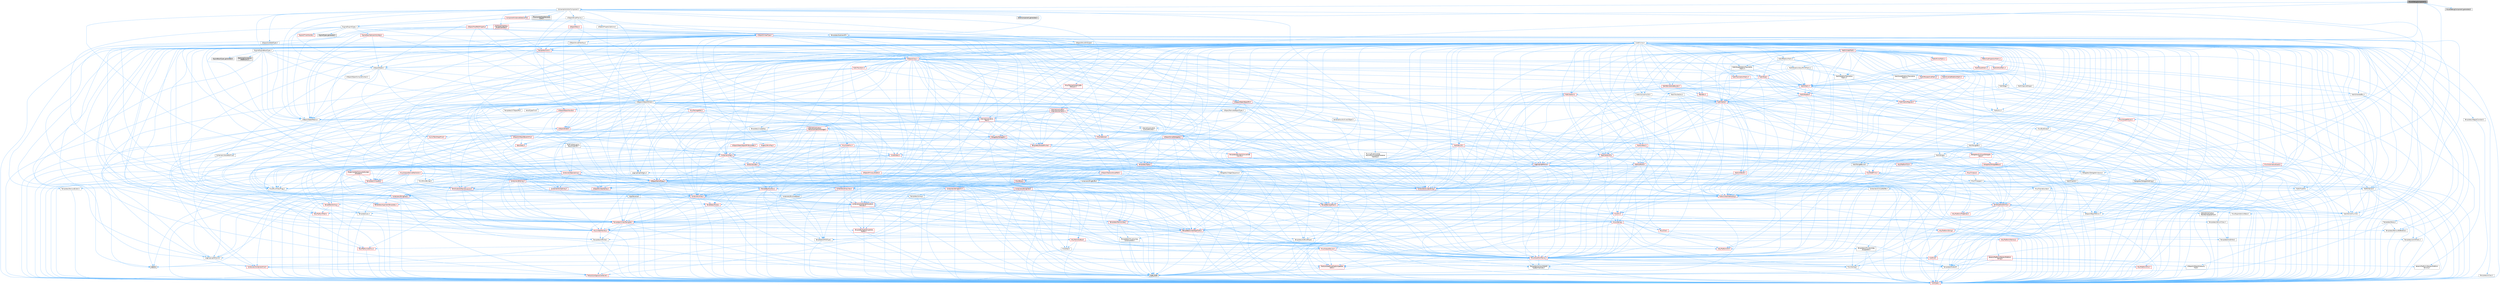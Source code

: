 digraph "MoverDebugComponent.h"
{
 // INTERACTIVE_SVG=YES
 // LATEX_PDF_SIZE
  bgcolor="transparent";
  edge [fontname=Helvetica,fontsize=10,labelfontname=Helvetica,labelfontsize=10];
  node [fontname=Helvetica,fontsize=10,shape=box,height=0.2,width=0.4];
  Node1 [id="Node000001",label="MoverDebugComponent.h",height=0.2,width=0.4,color="gray40", fillcolor="grey60", style="filled", fontcolor="black",tooltip=" "];
  Node1 -> Node2 [id="edge1_Node000001_Node000002",color="steelblue1",style="solid",tooltip=" "];
  Node2 [id="Node000002",label="Components/ActorComponent.h",height=0.2,width=0.4,color="grey40", fillcolor="white", style="filled",URL="$da/db1/ActorComponent_8h.html",tooltip=" "];
  Node2 -> Node3 [id="edge2_Node000002_Node000003",color="steelblue1",style="solid",tooltip=" "];
  Node3 [id="Node000003",label="UObject/ObjectMacros.h",height=0.2,width=0.4,color="grey40", fillcolor="white", style="filled",URL="$d8/d8d/ObjectMacros_8h.html",tooltip=" "];
  Node3 -> Node4 [id="edge3_Node000003_Node000004",color="steelblue1",style="solid",tooltip=" "];
  Node4 [id="Node000004",label="Misc/EnumClassFlags.h",height=0.2,width=0.4,color="grey40", fillcolor="white", style="filled",URL="$d8/de7/EnumClassFlags_8h.html",tooltip=" "];
  Node3 -> Node5 [id="edge4_Node000003_Node000005",color="steelblue1",style="solid",tooltip=" "];
  Node5 [id="Node000005",label="UObject/Script.h",height=0.2,width=0.4,color="red", fillcolor="#FFF0F0", style="filled",URL="$de/dc6/Script_8h.html",tooltip=" "];
  Node5 -> Node6 [id="edge5_Node000005_Node000006",color="steelblue1",style="solid",tooltip=" "];
  Node6 [id="Node000006",label="Delegates/Delegate.h",height=0.2,width=0.4,color="red", fillcolor="#FFF0F0", style="filled",URL="$d4/d80/Delegate_8h.html",tooltip=" "];
  Node6 -> Node7 [id="edge6_Node000006_Node000007",color="steelblue1",style="solid",tooltip=" "];
  Node7 [id="Node000007",label="CoreTypes.h",height=0.2,width=0.4,color="red", fillcolor="#FFF0F0", style="filled",URL="$dc/dec/CoreTypes_8h.html",tooltip=" "];
  Node6 -> Node21 [id="edge7_Node000006_Node000021",color="steelblue1",style="solid",tooltip=" "];
  Node21 [id="Node000021",label="Misc/AssertionMacros.h",height=0.2,width=0.4,color="red", fillcolor="#FFF0F0", style="filled",URL="$d0/dfa/AssertionMacros_8h.html",tooltip=" "];
  Node21 -> Node7 [id="edge8_Node000021_Node000007",color="steelblue1",style="solid",tooltip=" "];
  Node21 -> Node22 [id="edge9_Node000021_Node000022",color="steelblue1",style="solid",tooltip=" "];
  Node22 [id="Node000022",label="HAL/PlatformMisc.h",height=0.2,width=0.4,color="red", fillcolor="#FFF0F0", style="filled",URL="$d0/df5/PlatformMisc_8h.html",tooltip=" "];
  Node22 -> Node7 [id="edge10_Node000022_Node000007",color="steelblue1",style="solid",tooltip=" "];
  Node21 -> Node57 [id="edge11_Node000021_Node000057",color="steelblue1",style="solid",tooltip=" "];
  Node57 [id="Node000057",label="Templates/EnableIf.h",height=0.2,width=0.4,color="grey40", fillcolor="white", style="filled",URL="$d7/d60/EnableIf_8h.html",tooltip=" "];
  Node57 -> Node7 [id="edge12_Node000057_Node000007",color="steelblue1",style="solid",tooltip=" "];
  Node21 -> Node58 [id="edge13_Node000021_Node000058",color="steelblue1",style="solid",tooltip=" "];
  Node58 [id="Node000058",label="Templates/IsArrayOrRefOf\lTypeByPredicate.h",height=0.2,width=0.4,color="grey40", fillcolor="white", style="filled",URL="$d6/da1/IsArrayOrRefOfTypeByPredicate_8h.html",tooltip=" "];
  Node58 -> Node7 [id="edge14_Node000058_Node000007",color="steelblue1",style="solid",tooltip=" "];
  Node21 -> Node61 [id="edge15_Node000021_Node000061",color="steelblue1",style="solid",tooltip=" "];
  Node61 [id="Node000061",label="Traits/IsCharEncodingCompatible\lWith.h",height=0.2,width=0.4,color="red", fillcolor="#FFF0F0", style="filled",URL="$df/dd1/IsCharEncodingCompatibleWith_8h.html",tooltip=" "];
  Node61 -> Node11 [id="edge16_Node000061_Node000011",color="steelblue1",style="solid",tooltip=" "];
  Node11 [id="Node000011",label="type_traits",height=0.2,width=0.4,color="grey60", fillcolor="#E0E0E0", style="filled",tooltip=" "];
  Node21 -> Node63 [id="edge17_Node000021_Node000063",color="steelblue1",style="solid",tooltip=" "];
  Node63 [id="Node000063",label="Misc/VarArgs.h",height=0.2,width=0.4,color="grey40", fillcolor="white", style="filled",URL="$d5/d6f/VarArgs_8h.html",tooltip=" "];
  Node63 -> Node7 [id="edge18_Node000063_Node000007",color="steelblue1",style="solid",tooltip=" "];
  Node21 -> Node70 [id="edge19_Node000021_Node000070",color="steelblue1",style="solid",tooltip=" "];
  Node70 [id="Node000070",label="atomic",height=0.2,width=0.4,color="grey60", fillcolor="#E0E0E0", style="filled",tooltip=" "];
  Node6 -> Node71 [id="edge20_Node000006_Node000071",color="steelblue1",style="solid",tooltip=" "];
  Node71 [id="Node000071",label="UObject/NameTypes.h",height=0.2,width=0.4,color="red", fillcolor="#FFF0F0", style="filled",URL="$d6/d35/NameTypes_8h.html",tooltip=" "];
  Node71 -> Node7 [id="edge21_Node000071_Node000007",color="steelblue1",style="solid",tooltip=" "];
  Node71 -> Node21 [id="edge22_Node000071_Node000021",color="steelblue1",style="solid",tooltip=" "];
  Node71 -> Node72 [id="edge23_Node000071_Node000072",color="steelblue1",style="solid",tooltip=" "];
  Node72 [id="Node000072",label="HAL/UnrealMemory.h",height=0.2,width=0.4,color="red", fillcolor="#FFF0F0", style="filled",URL="$d9/d96/UnrealMemory_8h.html",tooltip=" "];
  Node72 -> Node7 [id="edge24_Node000072_Node000007",color="steelblue1",style="solid",tooltip=" "];
  Node72 -> Node76 [id="edge25_Node000072_Node000076",color="steelblue1",style="solid",tooltip=" "];
  Node76 [id="Node000076",label="HAL/MemoryBase.h",height=0.2,width=0.4,color="red", fillcolor="#FFF0F0", style="filled",URL="$d6/d9f/MemoryBase_8h.html",tooltip=" "];
  Node76 -> Node7 [id="edge26_Node000076_Node000007",color="steelblue1",style="solid",tooltip=" "];
  Node76 -> Node50 [id="edge27_Node000076_Node000050",color="steelblue1",style="solid",tooltip=" "];
  Node50 [id="Node000050",label="HAL/PlatformAtomics.h",height=0.2,width=0.4,color="red", fillcolor="#FFF0F0", style="filled",URL="$d3/d36/PlatformAtomics_8h.html",tooltip=" "];
  Node50 -> Node7 [id="edge28_Node000050_Node000007",color="steelblue1",style="solid",tooltip=" "];
  Node76 -> Node34 [id="edge29_Node000076_Node000034",color="steelblue1",style="solid",tooltip=" "];
  Node34 [id="Node000034",label="HAL/PlatformCrt.h",height=0.2,width=0.4,color="red", fillcolor="#FFF0F0", style="filled",URL="$d8/d75/PlatformCrt_8h.html",tooltip=" "];
  Node76 -> Node77 [id="edge30_Node000076_Node000077",color="steelblue1",style="solid",tooltip=" "];
  Node77 [id="Node000077",label="Misc/Exec.h",height=0.2,width=0.4,color="grey40", fillcolor="white", style="filled",URL="$de/ddb/Exec_8h.html",tooltip=" "];
  Node77 -> Node7 [id="edge31_Node000077_Node000007",color="steelblue1",style="solid",tooltip=" "];
  Node77 -> Node21 [id="edge32_Node000077_Node000021",color="steelblue1",style="solid",tooltip=" "];
  Node76 -> Node78 [id="edge33_Node000076_Node000078",color="steelblue1",style="solid",tooltip=" "];
  Node78 [id="Node000078",label="Misc/OutputDevice.h",height=0.2,width=0.4,color="red", fillcolor="#FFF0F0", style="filled",URL="$d7/d32/OutputDevice_8h.html",tooltip=" "];
  Node78 -> Node29 [id="edge34_Node000078_Node000029",color="steelblue1",style="solid",tooltip=" "];
  Node29 [id="Node000029",label="CoreFwd.h",height=0.2,width=0.4,color="red", fillcolor="#FFF0F0", style="filled",URL="$d1/d1e/CoreFwd_8h.html",tooltip=" "];
  Node29 -> Node7 [id="edge35_Node000029_Node000007",color="steelblue1",style="solid",tooltip=" "];
  Node29 -> Node30 [id="edge36_Node000029_Node000030",color="steelblue1",style="solid",tooltip=" "];
  Node30 [id="Node000030",label="Containers/ContainersFwd.h",height=0.2,width=0.4,color="red", fillcolor="#FFF0F0", style="filled",URL="$d4/d0a/ContainersFwd_8h.html",tooltip=" "];
  Node30 -> Node7 [id="edge37_Node000030_Node000007",color="steelblue1",style="solid",tooltip=" "];
  Node30 -> Node27 [id="edge38_Node000030_Node000027",color="steelblue1",style="solid",tooltip=" "];
  Node27 [id="Node000027",label="Traits/IsContiguousContainer.h",height=0.2,width=0.4,color="red", fillcolor="#FFF0F0", style="filled",URL="$d5/d3c/IsContiguousContainer_8h.html",tooltip=" "];
  Node27 -> Node7 [id="edge39_Node000027_Node000007",color="steelblue1",style="solid",tooltip=" "];
  Node29 -> Node32 [id="edge40_Node000029_Node000032",color="steelblue1",style="solid",tooltip=" "];
  Node32 [id="Node000032",label="UObject/UObjectHierarchy\lFwd.h",height=0.2,width=0.4,color="grey40", fillcolor="white", style="filled",URL="$d3/d13/UObjectHierarchyFwd_8h.html",tooltip=" "];
  Node78 -> Node7 [id="edge41_Node000078_Node000007",color="steelblue1",style="solid",tooltip=" "];
  Node78 -> Node79 [id="edge42_Node000078_Node000079",color="steelblue1",style="solid",tooltip=" "];
  Node79 [id="Node000079",label="Logging/LogVerbosity.h",height=0.2,width=0.4,color="grey40", fillcolor="white", style="filled",URL="$d2/d8f/LogVerbosity_8h.html",tooltip=" "];
  Node79 -> Node7 [id="edge43_Node000079_Node000007",color="steelblue1",style="solid",tooltip=" "];
  Node78 -> Node63 [id="edge44_Node000078_Node000063",color="steelblue1",style="solid",tooltip=" "];
  Node78 -> Node58 [id="edge45_Node000078_Node000058",color="steelblue1",style="solid",tooltip=" "];
  Node78 -> Node61 [id="edge46_Node000078_Node000061",color="steelblue1",style="solid",tooltip=" "];
  Node72 -> Node89 [id="edge47_Node000072_Node000089",color="steelblue1",style="solid",tooltip=" "];
  Node89 [id="Node000089",label="HAL/PlatformMemory.h",height=0.2,width=0.4,color="red", fillcolor="#FFF0F0", style="filled",URL="$de/d68/PlatformMemory_8h.html",tooltip=" "];
  Node89 -> Node7 [id="edge48_Node000089_Node000007",color="steelblue1",style="solid",tooltip=" "];
  Node72 -> Node92 [id="edge49_Node000072_Node000092",color="steelblue1",style="solid",tooltip=" "];
  Node92 [id="Node000092",label="Templates/IsPointer.h",height=0.2,width=0.4,color="grey40", fillcolor="white", style="filled",URL="$d7/d05/IsPointer_8h.html",tooltip=" "];
  Node92 -> Node7 [id="edge50_Node000092_Node000007",color="steelblue1",style="solid",tooltip=" "];
  Node71 -> Node93 [id="edge51_Node000071_Node000093",color="steelblue1",style="solid",tooltip=" "];
  Node93 [id="Node000093",label="Templates/UnrealTypeTraits.h",height=0.2,width=0.4,color="red", fillcolor="#FFF0F0", style="filled",URL="$d2/d2d/UnrealTypeTraits_8h.html",tooltip=" "];
  Node93 -> Node7 [id="edge52_Node000093_Node000007",color="steelblue1",style="solid",tooltip=" "];
  Node93 -> Node92 [id="edge53_Node000093_Node000092",color="steelblue1",style="solid",tooltip=" "];
  Node93 -> Node21 [id="edge54_Node000093_Node000021",color="steelblue1",style="solid",tooltip=" "];
  Node93 -> Node85 [id="edge55_Node000093_Node000085",color="steelblue1",style="solid",tooltip=" "];
  Node85 [id="Node000085",label="Templates/AndOrNot.h",height=0.2,width=0.4,color="grey40", fillcolor="white", style="filled",URL="$db/d0a/AndOrNot_8h.html",tooltip=" "];
  Node85 -> Node7 [id="edge56_Node000085_Node000007",color="steelblue1",style="solid",tooltip=" "];
  Node93 -> Node57 [id="edge57_Node000093_Node000057",color="steelblue1",style="solid",tooltip=" "];
  Node93 -> Node94 [id="edge58_Node000093_Node000094",color="steelblue1",style="solid",tooltip=" "];
  Node94 [id="Node000094",label="Templates/IsArithmetic.h",height=0.2,width=0.4,color="grey40", fillcolor="white", style="filled",URL="$d2/d5d/IsArithmetic_8h.html",tooltip=" "];
  Node94 -> Node7 [id="edge59_Node000094_Node000007",color="steelblue1",style="solid",tooltip=" "];
  Node93 -> Node96 [id="edge60_Node000093_Node000096",color="steelblue1",style="solid",tooltip=" "];
  Node96 [id="Node000096",label="Templates/IsPODType.h",height=0.2,width=0.4,color="grey40", fillcolor="white", style="filled",URL="$d7/db1/IsPODType_8h.html",tooltip=" "];
  Node96 -> Node7 [id="edge61_Node000096_Node000007",color="steelblue1",style="solid",tooltip=" "];
  Node93 -> Node97 [id="edge62_Node000093_Node000097",color="steelblue1",style="solid",tooltip=" "];
  Node97 [id="Node000097",label="Templates/IsUECoreType.h",height=0.2,width=0.4,color="grey40", fillcolor="white", style="filled",URL="$d1/db8/IsUECoreType_8h.html",tooltip=" "];
  Node97 -> Node7 [id="edge63_Node000097_Node000007",color="steelblue1",style="solid",tooltip=" "];
  Node97 -> Node11 [id="edge64_Node000097_Node000011",color="steelblue1",style="solid",tooltip=" "];
  Node93 -> Node86 [id="edge65_Node000093_Node000086",color="steelblue1",style="solid",tooltip=" "];
  Node86 [id="Node000086",label="Templates/IsTriviallyCopy\lConstructible.h",height=0.2,width=0.4,color="grey40", fillcolor="white", style="filled",URL="$d3/d78/IsTriviallyCopyConstructible_8h.html",tooltip=" "];
  Node86 -> Node7 [id="edge66_Node000086_Node000007",color="steelblue1",style="solid",tooltip=" "];
  Node86 -> Node11 [id="edge67_Node000086_Node000011",color="steelblue1",style="solid",tooltip=" "];
  Node71 -> Node98 [id="edge68_Node000071_Node000098",color="steelblue1",style="solid",tooltip=" "];
  Node98 [id="Node000098",label="Templates/UnrealTemplate.h",height=0.2,width=0.4,color="red", fillcolor="#FFF0F0", style="filled",URL="$d4/d24/UnrealTemplate_8h.html",tooltip=" "];
  Node98 -> Node7 [id="edge69_Node000098_Node000007",color="steelblue1",style="solid",tooltip=" "];
  Node98 -> Node92 [id="edge70_Node000098_Node000092",color="steelblue1",style="solid",tooltip=" "];
  Node98 -> Node72 [id="edge71_Node000098_Node000072",color="steelblue1",style="solid",tooltip=" "];
  Node98 -> Node93 [id="edge72_Node000098_Node000093",color="steelblue1",style="solid",tooltip=" "];
  Node98 -> Node101 [id="edge73_Node000098_Node000101",color="steelblue1",style="solid",tooltip=" "];
  Node101 [id="Node000101",label="Templates/RemoveReference.h",height=0.2,width=0.4,color="grey40", fillcolor="white", style="filled",URL="$da/dbe/RemoveReference_8h.html",tooltip=" "];
  Node101 -> Node7 [id="edge74_Node000101_Node000007",color="steelblue1",style="solid",tooltip=" "];
  Node98 -> Node102 [id="edge75_Node000098_Node000102",color="steelblue1",style="solid",tooltip=" "];
  Node102 [id="Node000102",label="Templates/TypeCompatible\lBytes.h",height=0.2,width=0.4,color="red", fillcolor="#FFF0F0", style="filled",URL="$df/d0a/TypeCompatibleBytes_8h.html",tooltip=" "];
  Node102 -> Node7 [id="edge76_Node000102_Node000007",color="steelblue1",style="solid",tooltip=" "];
  Node102 -> Node11 [id="edge77_Node000102_Node000011",color="steelblue1",style="solid",tooltip=" "];
  Node98 -> Node27 [id="edge78_Node000098_Node000027",color="steelblue1",style="solid",tooltip=" "];
  Node98 -> Node11 [id="edge79_Node000098_Node000011",color="steelblue1",style="solid",tooltip=" "];
  Node71 -> Node104 [id="edge80_Node000071_Node000104",color="steelblue1",style="solid",tooltip=" "];
  Node104 [id="Node000104",label="Containers/UnrealString.h",height=0.2,width=0.4,color="red", fillcolor="#FFF0F0", style="filled",URL="$d5/dba/UnrealString_8h.html",tooltip=" "];
  Node71 -> Node111 [id="edge81_Node000071_Node000111",color="steelblue1",style="solid",tooltip=" "];
  Node111 [id="Node000111",label="Containers/StringConv.h",height=0.2,width=0.4,color="red", fillcolor="#FFF0F0", style="filled",URL="$d3/ddf/StringConv_8h.html",tooltip=" "];
  Node111 -> Node7 [id="edge82_Node000111_Node000007",color="steelblue1",style="solid",tooltip=" "];
  Node111 -> Node21 [id="edge83_Node000111_Node000021",color="steelblue1",style="solid",tooltip=" "];
  Node111 -> Node112 [id="edge84_Node000111_Node000112",color="steelblue1",style="solid",tooltip=" "];
  Node112 [id="Node000112",label="Containers/ContainerAllocation\lPolicies.h",height=0.2,width=0.4,color="red", fillcolor="#FFF0F0", style="filled",URL="$d7/dff/ContainerAllocationPolicies_8h.html",tooltip=" "];
  Node112 -> Node7 [id="edge85_Node000112_Node000007",color="steelblue1",style="solid",tooltip=" "];
  Node112 -> Node112 [id="edge86_Node000112_Node000112",color="steelblue1",style="solid",tooltip=" "];
  Node112 -> Node114 [id="edge87_Node000112_Node000114",color="steelblue1",style="solid",tooltip=" "];
  Node114 [id="Node000114",label="HAL/PlatformMath.h",height=0.2,width=0.4,color="red", fillcolor="#FFF0F0", style="filled",URL="$dc/d53/PlatformMath_8h.html",tooltip=" "];
  Node114 -> Node7 [id="edge88_Node000114_Node000007",color="steelblue1",style="solid",tooltip=" "];
  Node112 -> Node72 [id="edge89_Node000112_Node000072",color="steelblue1",style="solid",tooltip=" "];
  Node112 -> Node44 [id="edge90_Node000112_Node000044",color="steelblue1",style="solid",tooltip=" "];
  Node44 [id="Node000044",label="Math/NumericLimits.h",height=0.2,width=0.4,color="grey40", fillcolor="white", style="filled",URL="$df/d1b/NumericLimits_8h.html",tooltip=" "];
  Node44 -> Node7 [id="edge91_Node000044_Node000007",color="steelblue1",style="solid",tooltip=" "];
  Node112 -> Node21 [id="edge92_Node000112_Node000021",color="steelblue1",style="solid",tooltip=" "];
  Node112 -> Node123 [id="edge93_Node000112_Node000123",color="steelblue1",style="solid",tooltip=" "];
  Node123 [id="Node000123",label="Templates/MemoryOps.h",height=0.2,width=0.4,color="red", fillcolor="#FFF0F0", style="filled",URL="$db/dea/MemoryOps_8h.html",tooltip=" "];
  Node123 -> Node7 [id="edge94_Node000123_Node000007",color="steelblue1",style="solid",tooltip=" "];
  Node123 -> Node72 [id="edge95_Node000123_Node000072",color="steelblue1",style="solid",tooltip=" "];
  Node123 -> Node87 [id="edge96_Node000123_Node000087",color="steelblue1",style="solid",tooltip=" "];
  Node87 [id="Node000087",label="Templates/IsTriviallyCopy\lAssignable.h",height=0.2,width=0.4,color="grey40", fillcolor="white", style="filled",URL="$d2/df2/IsTriviallyCopyAssignable_8h.html",tooltip=" "];
  Node87 -> Node7 [id="edge97_Node000087_Node000007",color="steelblue1",style="solid",tooltip=" "];
  Node87 -> Node11 [id="edge98_Node000087_Node000011",color="steelblue1",style="solid",tooltip=" "];
  Node123 -> Node86 [id="edge99_Node000123_Node000086",color="steelblue1",style="solid",tooltip=" "];
  Node123 -> Node93 [id="edge100_Node000123_Node000093",color="steelblue1",style="solid",tooltip=" "];
  Node123 -> Node11 [id="edge101_Node000123_Node000011",color="steelblue1",style="solid",tooltip=" "];
  Node112 -> Node102 [id="edge102_Node000112_Node000102",color="steelblue1",style="solid",tooltip=" "];
  Node112 -> Node11 [id="edge103_Node000112_Node000011",color="steelblue1",style="solid",tooltip=" "];
  Node111 -> Node124 [id="edge104_Node000111_Node000124",color="steelblue1",style="solid",tooltip=" "];
  Node124 [id="Node000124",label="Containers/Array.h",height=0.2,width=0.4,color="red", fillcolor="#FFF0F0", style="filled",URL="$df/dd0/Array_8h.html",tooltip=" "];
  Node124 -> Node7 [id="edge105_Node000124_Node000007",color="steelblue1",style="solid",tooltip=" "];
  Node124 -> Node21 [id="edge106_Node000124_Node000021",color="steelblue1",style="solid",tooltip=" "];
  Node124 -> Node72 [id="edge107_Node000124_Node000072",color="steelblue1",style="solid",tooltip=" "];
  Node124 -> Node93 [id="edge108_Node000124_Node000093",color="steelblue1",style="solid",tooltip=" "];
  Node124 -> Node98 [id="edge109_Node000124_Node000098",color="steelblue1",style="solid",tooltip=" "];
  Node124 -> Node112 [id="edge110_Node000124_Node000112",color="steelblue1",style="solid",tooltip=" "];
  Node124 -> Node131 [id="edge111_Node000124_Node000131",color="steelblue1",style="solid",tooltip=" "];
  Node131 [id="Node000131",label="Serialization/Archive.h",height=0.2,width=0.4,color="red", fillcolor="#FFF0F0", style="filled",URL="$d7/d3b/Archive_8h.html",tooltip=" "];
  Node131 -> Node29 [id="edge112_Node000131_Node000029",color="steelblue1",style="solid",tooltip=" "];
  Node131 -> Node7 [id="edge113_Node000131_Node000007",color="steelblue1",style="solid",tooltip=" "];
  Node131 -> Node132 [id="edge114_Node000131_Node000132",color="steelblue1",style="solid",tooltip=" "];
  Node132 [id="Node000132",label="HAL/PlatformProperties.h",height=0.2,width=0.4,color="red", fillcolor="#FFF0F0", style="filled",URL="$d9/db0/PlatformProperties_8h.html",tooltip=" "];
  Node132 -> Node7 [id="edge115_Node000132_Node000007",color="steelblue1",style="solid",tooltip=" "];
  Node131 -> Node135 [id="edge116_Node000131_Node000135",color="steelblue1",style="solid",tooltip=" "];
  Node135 [id="Node000135",label="Internationalization\l/TextNamespaceFwd.h",height=0.2,width=0.4,color="grey40", fillcolor="white", style="filled",URL="$d8/d97/TextNamespaceFwd_8h.html",tooltip=" "];
  Node135 -> Node7 [id="edge117_Node000135_Node000007",color="steelblue1",style="solid",tooltip=" "];
  Node131 -> Node21 [id="edge118_Node000131_Node000021",color="steelblue1",style="solid",tooltip=" "];
  Node131 -> Node136 [id="edge119_Node000131_Node000136",color="steelblue1",style="solid",tooltip=" "];
  Node136 [id="Node000136",label="Misc/EngineVersionBase.h",height=0.2,width=0.4,color="grey40", fillcolor="white", style="filled",URL="$d5/d2b/EngineVersionBase_8h.html",tooltip=" "];
  Node136 -> Node7 [id="edge120_Node000136_Node000007",color="steelblue1",style="solid",tooltip=" "];
  Node131 -> Node63 [id="edge121_Node000131_Node000063",color="steelblue1",style="solid",tooltip=" "];
  Node131 -> Node57 [id="edge122_Node000131_Node000057",color="steelblue1",style="solid",tooltip=" "];
  Node131 -> Node58 [id="edge123_Node000131_Node000058",color="steelblue1",style="solid",tooltip=" "];
  Node131 -> Node139 [id="edge124_Node000131_Node000139",color="steelblue1",style="solid",tooltip=" "];
  Node139 [id="Node000139",label="Templates/IsEnumClass.h",height=0.2,width=0.4,color="grey40", fillcolor="white", style="filled",URL="$d7/d15/IsEnumClass_8h.html",tooltip=" "];
  Node139 -> Node7 [id="edge125_Node000139_Node000007",color="steelblue1",style="solid",tooltip=" "];
  Node139 -> Node85 [id="edge126_Node000139_Node000085",color="steelblue1",style="solid",tooltip=" "];
  Node131 -> Node98 [id="edge127_Node000131_Node000098",color="steelblue1",style="solid",tooltip=" "];
  Node131 -> Node61 [id="edge128_Node000131_Node000061",color="steelblue1",style="solid",tooltip=" "];
  Node131 -> Node140 [id="edge129_Node000131_Node000140",color="steelblue1",style="solid",tooltip=" "];
  Node140 [id="Node000140",label="UObject/ObjectVersion.h",height=0.2,width=0.4,color="grey40", fillcolor="white", style="filled",URL="$da/d63/ObjectVersion_8h.html",tooltip=" "];
  Node140 -> Node7 [id="edge130_Node000140_Node000007",color="steelblue1",style="solid",tooltip=" "];
  Node124 -> Node157 [id="edge131_Node000124_Node000157",color="steelblue1",style="solid",tooltip=" "];
  Node157 [id="Node000157",label="Templates/Invoke.h",height=0.2,width=0.4,color="red", fillcolor="#FFF0F0", style="filled",URL="$d7/deb/Invoke_8h.html",tooltip=" "];
  Node157 -> Node7 [id="edge132_Node000157_Node000007",color="steelblue1",style="solid",tooltip=" "];
  Node157 -> Node98 [id="edge133_Node000157_Node000098",color="steelblue1",style="solid",tooltip=" "];
  Node157 -> Node11 [id="edge134_Node000157_Node000011",color="steelblue1",style="solid",tooltip=" "];
  Node124 -> Node162 [id="edge135_Node000124_Node000162",color="steelblue1",style="solid",tooltip=" "];
  Node162 [id="Node000162",label="Templates/Less.h",height=0.2,width=0.4,color="grey40", fillcolor="white", style="filled",URL="$de/dc8/Less_8h.html",tooltip=" "];
  Node162 -> Node7 [id="edge136_Node000162_Node000007",color="steelblue1",style="solid",tooltip=" "];
  Node162 -> Node98 [id="edge137_Node000162_Node000098",color="steelblue1",style="solid",tooltip=" "];
  Node124 -> Node170 [id="edge138_Node000124_Node000170",color="steelblue1",style="solid",tooltip=" "];
  Node170 [id="Node000170",label="Templates/Sorting.h",height=0.2,width=0.4,color="red", fillcolor="#FFF0F0", style="filled",URL="$d3/d9e/Sorting_8h.html",tooltip=" "];
  Node170 -> Node7 [id="edge139_Node000170_Node000007",color="steelblue1",style="solid",tooltip=" "];
  Node170 -> Node114 [id="edge140_Node000170_Node000114",color="steelblue1",style="solid",tooltip=" "];
  Node170 -> Node162 [id="edge141_Node000170_Node000162",color="steelblue1",style="solid",tooltip=" "];
  Node124 -> Node174 [id="edge142_Node000124_Node000174",color="steelblue1",style="solid",tooltip=" "];
  Node174 [id="Node000174",label="Templates/AlignmentTemplates.h",height=0.2,width=0.4,color="red", fillcolor="#FFF0F0", style="filled",URL="$dd/d32/AlignmentTemplates_8h.html",tooltip=" "];
  Node174 -> Node7 [id="edge143_Node000174_Node000007",color="steelblue1",style="solid",tooltip=" "];
  Node174 -> Node92 [id="edge144_Node000174_Node000092",color="steelblue1",style="solid",tooltip=" "];
  Node124 -> Node11 [id="edge145_Node000124_Node000011",color="steelblue1",style="solid",tooltip=" "];
  Node111 -> Node148 [id="edge146_Node000111_Node000148",color="steelblue1",style="solid",tooltip=" "];
  Node148 [id="Node000148",label="Misc/CString.h",height=0.2,width=0.4,color="red", fillcolor="#FFF0F0", style="filled",URL="$d2/d49/CString_8h.html",tooltip=" "];
  Node148 -> Node7 [id="edge147_Node000148_Node000007",color="steelblue1",style="solid",tooltip=" "];
  Node148 -> Node34 [id="edge148_Node000148_Node000034",color="steelblue1",style="solid",tooltip=" "];
  Node148 -> Node74 [id="edge149_Node000148_Node000074",color="steelblue1",style="solid",tooltip=" "];
  Node74 [id="Node000074",label="HAL/PlatformString.h",height=0.2,width=0.4,color="red", fillcolor="#FFF0F0", style="filled",URL="$db/db5/PlatformString_8h.html",tooltip=" "];
  Node74 -> Node7 [id="edge150_Node000074_Node000007",color="steelblue1",style="solid",tooltip=" "];
  Node148 -> Node21 [id="edge151_Node000148_Node000021",color="steelblue1",style="solid",tooltip=" "];
  Node148 -> Node149 [id="edge152_Node000148_Node000149",color="steelblue1",style="solid",tooltip=" "];
  Node149 [id="Node000149",label="Misc/Char.h",height=0.2,width=0.4,color="red", fillcolor="#FFF0F0", style="filled",URL="$d0/d58/Char_8h.html",tooltip=" "];
  Node149 -> Node7 [id="edge153_Node000149_Node000007",color="steelblue1",style="solid",tooltip=" "];
  Node149 -> Node11 [id="edge154_Node000149_Node000011",color="steelblue1",style="solid",tooltip=" "];
  Node148 -> Node63 [id="edge155_Node000148_Node000063",color="steelblue1",style="solid",tooltip=" "];
  Node148 -> Node58 [id="edge156_Node000148_Node000058",color="steelblue1",style="solid",tooltip=" "];
  Node148 -> Node61 [id="edge157_Node000148_Node000061",color="steelblue1",style="solid",tooltip=" "];
  Node111 -> Node175 [id="edge158_Node000111_Node000175",color="steelblue1",style="solid",tooltip=" "];
  Node175 [id="Node000175",label="Templates/IsArray.h",height=0.2,width=0.4,color="grey40", fillcolor="white", style="filled",URL="$d8/d8d/IsArray_8h.html",tooltip=" "];
  Node175 -> Node7 [id="edge159_Node000175_Node000007",color="steelblue1",style="solid",tooltip=" "];
  Node111 -> Node98 [id="edge160_Node000111_Node000098",color="steelblue1",style="solid",tooltip=" "];
  Node111 -> Node93 [id="edge161_Node000111_Node000093",color="steelblue1",style="solid",tooltip=" "];
  Node111 -> Node61 [id="edge162_Node000111_Node000061",color="steelblue1",style="solid",tooltip=" "];
  Node111 -> Node27 [id="edge163_Node000111_Node000027",color="steelblue1",style="solid",tooltip=" "];
  Node111 -> Node11 [id="edge164_Node000111_Node000011",color="steelblue1",style="solid",tooltip=" "];
  Node71 -> Node24 [id="edge165_Node000071_Node000024",color="steelblue1",style="solid",tooltip=" "];
  Node24 [id="Node000024",label="Containers/StringFwd.h",height=0.2,width=0.4,color="red", fillcolor="#FFF0F0", style="filled",URL="$df/d37/StringFwd_8h.html",tooltip=" "];
  Node24 -> Node7 [id="edge166_Node000024_Node000007",color="steelblue1",style="solid",tooltip=" "];
  Node24 -> Node27 [id="edge167_Node000024_Node000027",color="steelblue1",style="solid",tooltip=" "];
  Node71 -> Node176 [id="edge168_Node000071_Node000176",color="steelblue1",style="solid",tooltip=" "];
  Node176 [id="Node000176",label="UObject/UnrealNames.h",height=0.2,width=0.4,color="red", fillcolor="#FFF0F0", style="filled",URL="$d8/db1/UnrealNames_8h.html",tooltip=" "];
  Node176 -> Node7 [id="edge169_Node000176_Node000007",color="steelblue1",style="solid",tooltip=" "];
  Node71 -> Node142 [id="edge170_Node000071_Node000142",color="steelblue1",style="solid",tooltip=" "];
  Node142 [id="Node000142",label="Serialization/MemoryLayout.h",height=0.2,width=0.4,color="red", fillcolor="#FFF0F0", style="filled",URL="$d7/d66/MemoryLayout_8h.html",tooltip=" "];
  Node142 -> Node145 [id="edge171_Node000142_Node000145",color="steelblue1",style="solid",tooltip=" "];
  Node145 [id="Node000145",label="Containers/EnumAsByte.h",height=0.2,width=0.4,color="grey40", fillcolor="white", style="filled",URL="$d6/d9a/EnumAsByte_8h.html",tooltip=" "];
  Node145 -> Node7 [id="edge172_Node000145_Node000007",color="steelblue1",style="solid",tooltip=" "];
  Node145 -> Node96 [id="edge173_Node000145_Node000096",color="steelblue1",style="solid",tooltip=" "];
  Node145 -> Node146 [id="edge174_Node000145_Node000146",color="steelblue1",style="solid",tooltip=" "];
  Node146 [id="Node000146",label="Templates/TypeHash.h",height=0.2,width=0.4,color="red", fillcolor="#FFF0F0", style="filled",URL="$d1/d62/TypeHash_8h.html",tooltip=" "];
  Node146 -> Node7 [id="edge175_Node000146_Node000007",color="steelblue1",style="solid",tooltip=" "];
  Node146 -> Node147 [id="edge176_Node000146_Node000147",color="steelblue1",style="solid",tooltip=" "];
  Node147 [id="Node000147",label="Misc/Crc.h",height=0.2,width=0.4,color="red", fillcolor="#FFF0F0", style="filled",URL="$d4/dd2/Crc_8h.html",tooltip=" "];
  Node147 -> Node7 [id="edge177_Node000147_Node000007",color="steelblue1",style="solid",tooltip=" "];
  Node147 -> Node74 [id="edge178_Node000147_Node000074",color="steelblue1",style="solid",tooltip=" "];
  Node147 -> Node21 [id="edge179_Node000147_Node000021",color="steelblue1",style="solid",tooltip=" "];
  Node147 -> Node148 [id="edge180_Node000147_Node000148",color="steelblue1",style="solid",tooltip=" "];
  Node147 -> Node149 [id="edge181_Node000147_Node000149",color="steelblue1",style="solid",tooltip=" "];
  Node147 -> Node93 [id="edge182_Node000147_Node000093",color="steelblue1",style="solid",tooltip=" "];
  Node146 -> Node11 [id="edge183_Node000146_Node000011",color="steelblue1",style="solid",tooltip=" "];
  Node142 -> Node24 [id="edge184_Node000142_Node000024",color="steelblue1",style="solid",tooltip=" "];
  Node142 -> Node72 [id="edge185_Node000142_Node000072",color="steelblue1",style="solid",tooltip=" "];
  Node142 -> Node57 [id="edge186_Node000142_Node000057",color="steelblue1",style="solid",tooltip=" "];
  Node142 -> Node98 [id="edge187_Node000142_Node000098",color="steelblue1",style="solid",tooltip=" "];
  Node6 -> Node184 [id="edge188_Node000006_Node000184",color="steelblue1",style="solid",tooltip=" "];
  Node184 [id="Node000184",label="Templates/SharedPointer.h",height=0.2,width=0.4,color="red", fillcolor="#FFF0F0", style="filled",URL="$d2/d17/SharedPointer_8h.html",tooltip=" "];
  Node184 -> Node7 [id="edge189_Node000184_Node000007",color="steelblue1",style="solid",tooltip=" "];
  Node184 -> Node185 [id="edge190_Node000184_Node000185",color="steelblue1",style="solid",tooltip=" "];
  Node185 [id="Node000185",label="Templates/PointerIsConvertible\lFromTo.h",height=0.2,width=0.4,color="red", fillcolor="#FFF0F0", style="filled",URL="$d6/d65/PointerIsConvertibleFromTo_8h.html",tooltip=" "];
  Node185 -> Node7 [id="edge191_Node000185_Node000007",color="steelblue1",style="solid",tooltip=" "];
  Node185 -> Node11 [id="edge192_Node000185_Node000011",color="steelblue1",style="solid",tooltip=" "];
  Node184 -> Node21 [id="edge193_Node000184_Node000021",color="steelblue1",style="solid",tooltip=" "];
  Node184 -> Node72 [id="edge194_Node000184_Node000072",color="steelblue1",style="solid",tooltip=" "];
  Node184 -> Node124 [id="edge195_Node000184_Node000124",color="steelblue1",style="solid",tooltip=" "];
  Node184 -> Node186 [id="edge196_Node000184_Node000186",color="steelblue1",style="solid",tooltip=" "];
  Node186 [id="Node000186",label="Containers/Map.h",height=0.2,width=0.4,color="red", fillcolor="#FFF0F0", style="filled",URL="$df/d79/Map_8h.html",tooltip=" "];
  Node186 -> Node7 [id="edge197_Node000186_Node000007",color="steelblue1",style="solid",tooltip=" "];
  Node186 -> Node187 [id="edge198_Node000186_Node000187",color="steelblue1",style="solid",tooltip=" "];
  Node187 [id="Node000187",label="Algo/Reverse.h",height=0.2,width=0.4,color="grey40", fillcolor="white", style="filled",URL="$d5/d93/Reverse_8h.html",tooltip=" "];
  Node187 -> Node7 [id="edge199_Node000187_Node000007",color="steelblue1",style="solid",tooltip=" "];
  Node187 -> Node98 [id="edge200_Node000187_Node000098",color="steelblue1",style="solid",tooltip=" "];
  Node186 -> Node188 [id="edge201_Node000186_Node000188",color="steelblue1",style="solid",tooltip=" "];
  Node188 [id="Node000188",label="Containers/Set.h",height=0.2,width=0.4,color="red", fillcolor="#FFF0F0", style="filled",URL="$d4/d45/Set_8h.html",tooltip=" "];
  Node188 -> Node112 [id="edge202_Node000188_Node000112",color="steelblue1",style="solid",tooltip=" "];
  Node188 -> Node190 [id="edge203_Node000188_Node000190",color="steelblue1",style="solid",tooltip=" "];
  Node190 [id="Node000190",label="Containers/SparseArray.h",height=0.2,width=0.4,color="red", fillcolor="#FFF0F0", style="filled",URL="$d5/dbf/SparseArray_8h.html",tooltip=" "];
  Node190 -> Node7 [id="edge204_Node000190_Node000007",color="steelblue1",style="solid",tooltip=" "];
  Node190 -> Node21 [id="edge205_Node000190_Node000021",color="steelblue1",style="solid",tooltip=" "];
  Node190 -> Node72 [id="edge206_Node000190_Node000072",color="steelblue1",style="solid",tooltip=" "];
  Node190 -> Node93 [id="edge207_Node000190_Node000093",color="steelblue1",style="solid",tooltip=" "];
  Node190 -> Node98 [id="edge208_Node000190_Node000098",color="steelblue1",style="solid",tooltip=" "];
  Node190 -> Node112 [id="edge209_Node000190_Node000112",color="steelblue1",style="solid",tooltip=" "];
  Node190 -> Node162 [id="edge210_Node000190_Node000162",color="steelblue1",style="solid",tooltip=" "];
  Node190 -> Node124 [id="edge211_Node000190_Node000124",color="steelblue1",style="solid",tooltip=" "];
  Node190 -> Node173 [id="edge212_Node000190_Node000173",color="steelblue1",style="solid",tooltip=" "];
  Node173 [id="Node000173",label="Math/UnrealMathUtility.h",height=0.2,width=0.4,color="red", fillcolor="#FFF0F0", style="filled",URL="$db/db8/UnrealMathUtility_8h.html",tooltip=" "];
  Node173 -> Node7 [id="edge213_Node000173_Node000007",color="steelblue1",style="solid",tooltip=" "];
  Node173 -> Node21 [id="edge214_Node000173_Node000021",color="steelblue1",style="solid",tooltip=" "];
  Node173 -> Node114 [id="edge215_Node000173_Node000114",color="steelblue1",style="solid",tooltip=" "];
  Node190 -> Node191 [id="edge216_Node000190_Node000191",color="steelblue1",style="solid",tooltip=" "];
  Node191 [id="Node000191",label="Containers/ScriptArray.h",height=0.2,width=0.4,color="red", fillcolor="#FFF0F0", style="filled",URL="$dc/daf/ScriptArray_8h.html",tooltip=" "];
  Node191 -> Node7 [id="edge217_Node000191_Node000007",color="steelblue1",style="solid",tooltip=" "];
  Node191 -> Node21 [id="edge218_Node000191_Node000021",color="steelblue1",style="solid",tooltip=" "];
  Node191 -> Node72 [id="edge219_Node000191_Node000072",color="steelblue1",style="solid",tooltip=" "];
  Node191 -> Node112 [id="edge220_Node000191_Node000112",color="steelblue1",style="solid",tooltip=" "];
  Node191 -> Node124 [id="edge221_Node000191_Node000124",color="steelblue1",style="solid",tooltip=" "];
  Node190 -> Node192 [id="edge222_Node000190_Node000192",color="steelblue1",style="solid",tooltip=" "];
  Node192 [id="Node000192",label="Containers/BitArray.h",height=0.2,width=0.4,color="red", fillcolor="#FFF0F0", style="filled",URL="$d1/de4/BitArray_8h.html",tooltip=" "];
  Node192 -> Node112 [id="edge223_Node000192_Node000112",color="steelblue1",style="solid",tooltip=" "];
  Node192 -> Node7 [id="edge224_Node000192_Node000007",color="steelblue1",style="solid",tooltip=" "];
  Node192 -> Node50 [id="edge225_Node000192_Node000050",color="steelblue1",style="solid",tooltip=" "];
  Node192 -> Node72 [id="edge226_Node000192_Node000072",color="steelblue1",style="solid",tooltip=" "];
  Node192 -> Node173 [id="edge227_Node000192_Node000173",color="steelblue1",style="solid",tooltip=" "];
  Node192 -> Node21 [id="edge228_Node000192_Node000021",color="steelblue1",style="solid",tooltip=" "];
  Node192 -> Node4 [id="edge229_Node000192_Node000004",color="steelblue1",style="solid",tooltip=" "];
  Node192 -> Node131 [id="edge230_Node000192_Node000131",color="steelblue1",style="solid",tooltip=" "];
  Node192 -> Node142 [id="edge231_Node000192_Node000142",color="steelblue1",style="solid",tooltip=" "];
  Node192 -> Node57 [id="edge232_Node000192_Node000057",color="steelblue1",style="solid",tooltip=" "];
  Node192 -> Node157 [id="edge233_Node000192_Node000157",color="steelblue1",style="solid",tooltip=" "];
  Node192 -> Node98 [id="edge234_Node000192_Node000098",color="steelblue1",style="solid",tooltip=" "];
  Node192 -> Node93 [id="edge235_Node000192_Node000093",color="steelblue1",style="solid",tooltip=" "];
  Node190 -> Node104 [id="edge236_Node000190_Node000104",color="steelblue1",style="solid",tooltip=" "];
  Node188 -> Node30 [id="edge237_Node000188_Node000030",color="steelblue1",style="solid",tooltip=" "];
  Node188 -> Node173 [id="edge238_Node000188_Node000173",color="steelblue1",style="solid",tooltip=" "];
  Node188 -> Node21 [id="edge239_Node000188_Node000021",color="steelblue1",style="solid",tooltip=" "];
  Node188 -> Node208 [id="edge240_Node000188_Node000208",color="steelblue1",style="solid",tooltip=" "];
  Node208 [id="Node000208",label="Misc/StructBuilder.h",height=0.2,width=0.4,color="grey40", fillcolor="white", style="filled",URL="$d9/db3/StructBuilder_8h.html",tooltip=" "];
  Node208 -> Node7 [id="edge241_Node000208_Node000007",color="steelblue1",style="solid",tooltip=" "];
  Node208 -> Node173 [id="edge242_Node000208_Node000173",color="steelblue1",style="solid",tooltip=" "];
  Node208 -> Node174 [id="edge243_Node000208_Node000174",color="steelblue1",style="solid",tooltip=" "];
  Node188 -> Node209 [id="edge244_Node000188_Node000209",color="steelblue1",style="solid",tooltip=" "];
  Node209 [id="Node000209",label="Templates/Function.h",height=0.2,width=0.4,color="red", fillcolor="#FFF0F0", style="filled",URL="$df/df5/Function_8h.html",tooltip=" "];
  Node209 -> Node7 [id="edge245_Node000209_Node000007",color="steelblue1",style="solid",tooltip=" "];
  Node209 -> Node21 [id="edge246_Node000209_Node000021",color="steelblue1",style="solid",tooltip=" "];
  Node209 -> Node72 [id="edge247_Node000209_Node000072",color="steelblue1",style="solid",tooltip=" "];
  Node209 -> Node93 [id="edge248_Node000209_Node000093",color="steelblue1",style="solid",tooltip=" "];
  Node209 -> Node157 [id="edge249_Node000209_Node000157",color="steelblue1",style="solid",tooltip=" "];
  Node209 -> Node98 [id="edge250_Node000209_Node000098",color="steelblue1",style="solid",tooltip=" "];
  Node209 -> Node173 [id="edge251_Node000209_Node000173",color="steelblue1",style="solid",tooltip=" "];
  Node209 -> Node11 [id="edge252_Node000209_Node000011",color="steelblue1",style="solid",tooltip=" "];
  Node188 -> Node170 [id="edge253_Node000188_Node000170",color="steelblue1",style="solid",tooltip=" "];
  Node188 -> Node146 [id="edge254_Node000188_Node000146",color="steelblue1",style="solid",tooltip=" "];
  Node188 -> Node98 [id="edge255_Node000188_Node000098",color="steelblue1",style="solid",tooltip=" "];
  Node188 -> Node11 [id="edge256_Node000188_Node000011",color="steelblue1",style="solid",tooltip=" "];
  Node186 -> Node104 [id="edge257_Node000186_Node000104",color="steelblue1",style="solid",tooltip=" "];
  Node186 -> Node21 [id="edge258_Node000186_Node000021",color="steelblue1",style="solid",tooltip=" "];
  Node186 -> Node208 [id="edge259_Node000186_Node000208",color="steelblue1",style="solid",tooltip=" "];
  Node186 -> Node209 [id="edge260_Node000186_Node000209",color="steelblue1",style="solid",tooltip=" "];
  Node186 -> Node170 [id="edge261_Node000186_Node000170",color="steelblue1",style="solid",tooltip=" "];
  Node186 -> Node212 [id="edge262_Node000186_Node000212",color="steelblue1",style="solid",tooltip=" "];
  Node212 [id="Node000212",label="Templates/Tuple.h",height=0.2,width=0.4,color="red", fillcolor="#FFF0F0", style="filled",URL="$d2/d4f/Tuple_8h.html",tooltip=" "];
  Node212 -> Node7 [id="edge263_Node000212_Node000007",color="steelblue1",style="solid",tooltip=" "];
  Node212 -> Node98 [id="edge264_Node000212_Node000098",color="steelblue1",style="solid",tooltip=" "];
  Node212 -> Node213 [id="edge265_Node000212_Node000213",color="steelblue1",style="solid",tooltip=" "];
  Node213 [id="Node000213",label="Delegates/IntegerSequence.h",height=0.2,width=0.4,color="grey40", fillcolor="white", style="filled",URL="$d2/dcc/IntegerSequence_8h.html",tooltip=" "];
  Node213 -> Node7 [id="edge266_Node000213_Node000007",color="steelblue1",style="solid",tooltip=" "];
  Node212 -> Node157 [id="edge267_Node000212_Node000157",color="steelblue1",style="solid",tooltip=" "];
  Node212 -> Node142 [id="edge268_Node000212_Node000142",color="steelblue1",style="solid",tooltip=" "];
  Node212 -> Node146 [id="edge269_Node000212_Node000146",color="steelblue1",style="solid",tooltip=" "];
  Node212 -> Node11 [id="edge270_Node000212_Node000011",color="steelblue1",style="solid",tooltip=" "];
  Node186 -> Node98 [id="edge271_Node000186_Node000098",color="steelblue1",style="solid",tooltip=" "];
  Node186 -> Node93 [id="edge272_Node000186_Node000093",color="steelblue1",style="solid",tooltip=" "];
  Node186 -> Node11 [id="edge273_Node000186_Node000011",color="steelblue1",style="solid",tooltip=" "];
  Node184 -> Node215 [id="edge274_Node000184_Node000215",color="steelblue1",style="solid",tooltip=" "];
  Node215 [id="Node000215",label="CoreGlobals.h",height=0.2,width=0.4,color="red", fillcolor="#FFF0F0", style="filled",URL="$d5/d8c/CoreGlobals_8h.html",tooltip=" "];
  Node215 -> Node104 [id="edge275_Node000215_Node000104",color="steelblue1",style="solid",tooltip=" "];
  Node215 -> Node7 [id="edge276_Node000215_Node000007",color="steelblue1",style="solid",tooltip=" "];
  Node215 -> Node216 [id="edge277_Node000215_Node000216",color="steelblue1",style="solid",tooltip=" "];
  Node216 [id="Node000216",label="HAL/PlatformTLS.h",height=0.2,width=0.4,color="red", fillcolor="#FFF0F0", style="filled",URL="$d0/def/PlatformTLS_8h.html",tooltip=" "];
  Node216 -> Node7 [id="edge278_Node000216_Node000007",color="steelblue1",style="solid",tooltip=" "];
  Node215 -> Node219 [id="edge279_Node000215_Node000219",color="steelblue1",style="solid",tooltip=" "];
  Node219 [id="Node000219",label="Logging/LogMacros.h",height=0.2,width=0.4,color="red", fillcolor="#FFF0F0", style="filled",URL="$d0/d16/LogMacros_8h.html",tooltip=" "];
  Node219 -> Node104 [id="edge280_Node000219_Node000104",color="steelblue1",style="solid",tooltip=" "];
  Node219 -> Node7 [id="edge281_Node000219_Node000007",color="steelblue1",style="solid",tooltip=" "];
  Node219 -> Node220 [id="edge282_Node000219_Node000220",color="steelblue1",style="solid",tooltip=" "];
  Node220 [id="Node000220",label="Logging/LogCategory.h",height=0.2,width=0.4,color="grey40", fillcolor="white", style="filled",URL="$d9/d36/LogCategory_8h.html",tooltip=" "];
  Node220 -> Node7 [id="edge283_Node000220_Node000007",color="steelblue1",style="solid",tooltip=" "];
  Node220 -> Node79 [id="edge284_Node000220_Node000079",color="steelblue1",style="solid",tooltip=" "];
  Node220 -> Node71 [id="edge285_Node000220_Node000071",color="steelblue1",style="solid",tooltip=" "];
  Node219 -> Node79 [id="edge286_Node000219_Node000079",color="steelblue1",style="solid",tooltip=" "];
  Node219 -> Node21 [id="edge287_Node000219_Node000021",color="steelblue1",style="solid",tooltip=" "];
  Node219 -> Node63 [id="edge288_Node000219_Node000063",color="steelblue1",style="solid",tooltip=" "];
  Node219 -> Node57 [id="edge289_Node000219_Node000057",color="steelblue1",style="solid",tooltip=" "];
  Node219 -> Node58 [id="edge290_Node000219_Node000058",color="steelblue1",style="solid",tooltip=" "];
  Node219 -> Node61 [id="edge291_Node000219_Node000061",color="steelblue1",style="solid",tooltip=" "];
  Node219 -> Node11 [id="edge292_Node000219_Node000011",color="steelblue1",style="solid",tooltip=" "];
  Node215 -> Node4 [id="edge293_Node000215_Node000004",color="steelblue1",style="solid",tooltip=" "];
  Node215 -> Node78 [id="edge294_Node000215_Node000078",color="steelblue1",style="solid",tooltip=" "];
  Node215 -> Node71 [id="edge295_Node000215_Node000071",color="steelblue1",style="solid",tooltip=" "];
  Node215 -> Node70 [id="edge296_Node000215_Node000070",color="steelblue1",style="solid",tooltip=" "];
  Node6 -> Node227 [id="edge297_Node000006_Node000227",color="steelblue1",style="solid",tooltip=" "];
  Node227 [id="Node000227",label="UObject/WeakObjectPtrTemplates.h",height=0.2,width=0.4,color="red", fillcolor="#FFF0F0", style="filled",URL="$d8/d3b/WeakObjectPtrTemplates_8h.html",tooltip=" "];
  Node227 -> Node7 [id="edge298_Node000227_Node000007",color="steelblue1",style="solid",tooltip=" "];
  Node227 -> Node186 [id="edge299_Node000227_Node000186",color="steelblue1",style="solid",tooltip=" "];
  Node227 -> Node11 [id="edge300_Node000227_Node000011",color="steelblue1",style="solid",tooltip=" "];
  Node6 -> Node230 [id="edge301_Node000006_Node000230",color="steelblue1",style="solid",tooltip=" "];
  Node230 [id="Node000230",label="Delegates/MulticastDelegate\lBase.h",height=0.2,width=0.4,color="red", fillcolor="#FFF0F0", style="filled",URL="$db/d16/MulticastDelegateBase_8h.html",tooltip=" "];
  Node230 -> Node7 [id="edge302_Node000230_Node000007",color="steelblue1",style="solid",tooltip=" "];
  Node230 -> Node112 [id="edge303_Node000230_Node000112",color="steelblue1",style="solid",tooltip=" "];
  Node230 -> Node124 [id="edge304_Node000230_Node000124",color="steelblue1",style="solid",tooltip=" "];
  Node230 -> Node173 [id="edge305_Node000230_Node000173",color="steelblue1",style="solid",tooltip=" "];
  Node230 -> Node231 [id="edge306_Node000230_Node000231",color="steelblue1",style="solid",tooltip=" "];
  Node231 [id="Node000231",label="Delegates/IDelegateInstance.h",height=0.2,width=0.4,color="grey40", fillcolor="white", style="filled",URL="$d2/d10/IDelegateInstance_8h.html",tooltip=" "];
  Node231 -> Node7 [id="edge307_Node000231_Node000007",color="steelblue1",style="solid",tooltip=" "];
  Node231 -> Node146 [id="edge308_Node000231_Node000146",color="steelblue1",style="solid",tooltip=" "];
  Node231 -> Node71 [id="edge309_Node000231_Node000071",color="steelblue1",style="solid",tooltip=" "];
  Node231 -> Node232 [id="edge310_Node000231_Node000232",color="steelblue1",style="solid",tooltip=" "];
  Node232 [id="Node000232",label="Delegates/DelegateSettings.h",height=0.2,width=0.4,color="grey40", fillcolor="white", style="filled",URL="$d0/d97/DelegateSettings_8h.html",tooltip=" "];
  Node232 -> Node7 [id="edge311_Node000232_Node000007",color="steelblue1",style="solid",tooltip=" "];
  Node230 -> Node233 [id="edge312_Node000230_Node000233",color="steelblue1",style="solid",tooltip=" "];
  Node233 [id="Node000233",label="Delegates/DelegateBase.h",height=0.2,width=0.4,color="red", fillcolor="#FFF0F0", style="filled",URL="$da/d67/DelegateBase_8h.html",tooltip=" "];
  Node233 -> Node7 [id="edge313_Node000233_Node000007",color="steelblue1",style="solid",tooltip=" "];
  Node233 -> Node112 [id="edge314_Node000233_Node000112",color="steelblue1",style="solid",tooltip=" "];
  Node233 -> Node173 [id="edge315_Node000233_Node000173",color="steelblue1",style="solid",tooltip=" "];
  Node233 -> Node71 [id="edge316_Node000233_Node000071",color="steelblue1",style="solid",tooltip=" "];
  Node233 -> Node232 [id="edge317_Node000233_Node000232",color="steelblue1",style="solid",tooltip=" "];
  Node233 -> Node231 [id="edge318_Node000233_Node000231",color="steelblue1",style="solid",tooltip=" "];
  Node6 -> Node213 [id="edge319_Node000006_Node000213",color="steelblue1",style="solid",tooltip=" "];
  Node5 -> Node247 [id="edge320_Node000005_Node000247",color="steelblue1",style="solid",tooltip=" "];
  Node247 [id="Node000247",label="Stats/Stats.h",height=0.2,width=0.4,color="red", fillcolor="#FFF0F0", style="filled",URL="$dc/d09/Stats_8h.html",tooltip=" "];
  Node247 -> Node215 [id="edge321_Node000247_Node000215",color="steelblue1",style="solid",tooltip=" "];
  Node247 -> Node7 [id="edge322_Node000247_Node000007",color="steelblue1",style="solid",tooltip=" "];
  Node5 -> Node4 [id="edge323_Node000005_Node000004",color="steelblue1",style="solid",tooltip=" "];
  Node5 -> Node273 [id="edge324_Node000005_Node000273",color="steelblue1",style="solid",tooltip=" "];
  Node273 [id="Node000273",label="Misc/CoreMisc.h",height=0.2,width=0.4,color="red", fillcolor="#FFF0F0", style="filled",URL="$d8/d97/CoreMisc_8h.html",tooltip=" "];
  Node273 -> Node124 [id="edge325_Node000273_Node000124",color="steelblue1",style="solid",tooltip=" "];
  Node273 -> Node112 [id="edge326_Node000273_Node000112",color="steelblue1",style="solid",tooltip=" "];
  Node273 -> Node186 [id="edge327_Node000273_Node000186",color="steelblue1",style="solid",tooltip=" "];
  Node273 -> Node104 [id="edge328_Node000273_Node000104",color="steelblue1",style="solid",tooltip=" "];
  Node273 -> Node215 [id="edge329_Node000273_Node000215",color="steelblue1",style="solid",tooltip=" "];
  Node273 -> Node7 [id="edge330_Node000273_Node000007",color="steelblue1",style="solid",tooltip=" "];
  Node273 -> Node132 [id="edge331_Node000273_Node000132",color="steelblue1",style="solid",tooltip=" "];
  Node273 -> Node79 [id="edge332_Node000273_Node000079",color="steelblue1",style="solid",tooltip=" "];
  Node273 -> Node274 [id="edge333_Node000273_Node000274",color="steelblue1",style="solid",tooltip=" "];
  Node274 [id="Node000274",label="Math/IntPoint.h",height=0.2,width=0.4,color="red", fillcolor="#FFF0F0", style="filled",URL="$d3/df7/IntPoint_8h.html",tooltip=" "];
  Node274 -> Node7 [id="edge334_Node000274_Node000007",color="steelblue1",style="solid",tooltip=" "];
  Node274 -> Node21 [id="edge335_Node000274_Node000021",color="steelblue1",style="solid",tooltip=" "];
  Node274 -> Node265 [id="edge336_Node000274_Node000265",color="steelblue1",style="solid",tooltip=" "];
  Node265 [id="Node000265",label="Misc/Parse.h",height=0.2,width=0.4,color="red", fillcolor="#FFF0F0", style="filled",URL="$dc/d71/Parse_8h.html",tooltip=" "];
  Node265 -> Node24 [id="edge337_Node000265_Node000024",color="steelblue1",style="solid",tooltip=" "];
  Node265 -> Node104 [id="edge338_Node000265_Node000104",color="steelblue1",style="solid",tooltip=" "];
  Node265 -> Node7 [id="edge339_Node000265_Node000007",color="steelblue1",style="solid",tooltip=" "];
  Node265 -> Node34 [id="edge340_Node000265_Node000034",color="steelblue1",style="solid",tooltip=" "];
  Node265 -> Node4 [id="edge341_Node000265_Node000004",color="steelblue1",style="solid",tooltip=" "];
  Node265 -> Node209 [id="edge342_Node000265_Node000209",color="steelblue1",style="solid",tooltip=" "];
  Node274 -> Node173 [id="edge343_Node000274_Node000173",color="steelblue1",style="solid",tooltip=" "];
  Node274 -> Node104 [id="edge344_Node000274_Node000104",color="steelblue1",style="solid",tooltip=" "];
  Node274 -> Node146 [id="edge345_Node000274_Node000146",color="steelblue1",style="solid",tooltip=" "];
  Node273 -> Node77 [id="edge346_Node000273_Node000077",color="steelblue1",style="solid",tooltip=" "];
  Node273 -> Node209 [id="edge347_Node000273_Node000209",color="steelblue1",style="solid",tooltip=" "];
  Node273 -> Node71 [id="edge348_Node000273_Node000071",color="steelblue1",style="solid",tooltip=" "];
  Node2 -> Node277 [id="edge349_Node000002_Node000277",color="steelblue1",style="solid",tooltip=" "];
  Node277 [id="Node000277",label="UObject/UObjectGlobals.h",height=0.2,width=0.4,color="grey40", fillcolor="white", style="filled",URL="$d0/da9/UObjectGlobals_8h.html",tooltip=" "];
  Node277 -> Node124 [id="edge350_Node000277_Node000124",color="steelblue1",style="solid",tooltip=" "];
  Node277 -> Node181 [id="edge351_Node000277_Node000181",color="steelblue1",style="solid",tooltip=" "];
  Node181 [id="Node000181",label="Containers/ArrayView.h",height=0.2,width=0.4,color="red", fillcolor="#FFF0F0", style="filled",URL="$d7/df4/ArrayView_8h.html",tooltip=" "];
  Node181 -> Node7 [id="edge352_Node000181_Node000007",color="steelblue1",style="solid",tooltip=" "];
  Node181 -> Node30 [id="edge353_Node000181_Node000030",color="steelblue1",style="solid",tooltip=" "];
  Node181 -> Node21 [id="edge354_Node000181_Node000021",color="steelblue1",style="solid",tooltip=" "];
  Node181 -> Node157 [id="edge355_Node000181_Node000157",color="steelblue1",style="solid",tooltip=" "];
  Node181 -> Node93 [id="edge356_Node000181_Node000093",color="steelblue1",style="solid",tooltip=" "];
  Node181 -> Node124 [id="edge357_Node000181_Node000124",color="steelblue1",style="solid",tooltip=" "];
  Node181 -> Node173 [id="edge358_Node000181_Node000173",color="steelblue1",style="solid",tooltip=" "];
  Node181 -> Node11 [id="edge359_Node000181_Node000011",color="steelblue1",style="solid",tooltip=" "];
  Node277 -> Node112 [id="edge360_Node000277_Node000112",color="steelblue1",style="solid",tooltip=" "];
  Node277 -> Node30 [id="edge361_Node000277_Node000030",color="steelblue1",style="solid",tooltip=" "];
  Node277 -> Node186 [id="edge362_Node000277_Node000186",color="steelblue1",style="solid",tooltip=" "];
  Node277 -> Node188 [id="edge363_Node000277_Node000188",color="steelblue1",style="solid",tooltip=" "];
  Node277 -> Node190 [id="edge364_Node000277_Node000190",color="steelblue1",style="solid",tooltip=" "];
  Node277 -> Node24 [id="edge365_Node000277_Node000024",color="steelblue1",style="solid",tooltip=" "];
  Node277 -> Node179 [id="edge366_Node000277_Node000179",color="steelblue1",style="solid",tooltip=" "];
  Node179 [id="Node000179",label="Containers/StringView.h",height=0.2,width=0.4,color="red", fillcolor="#FFF0F0", style="filled",URL="$dd/dea/StringView_8h.html",tooltip=" "];
  Node179 -> Node7 [id="edge367_Node000179_Node000007",color="steelblue1",style="solid",tooltip=" "];
  Node179 -> Node24 [id="edge368_Node000179_Node000024",color="steelblue1",style="solid",tooltip=" "];
  Node179 -> Node72 [id="edge369_Node000179_Node000072",color="steelblue1",style="solid",tooltip=" "];
  Node179 -> Node44 [id="edge370_Node000179_Node000044",color="steelblue1",style="solid",tooltip=" "];
  Node179 -> Node173 [id="edge371_Node000179_Node000173",color="steelblue1",style="solid",tooltip=" "];
  Node179 -> Node147 [id="edge372_Node000179_Node000147",color="steelblue1",style="solid",tooltip=" "];
  Node179 -> Node148 [id="edge373_Node000179_Node000148",color="steelblue1",style="solid",tooltip=" "];
  Node179 -> Node98 [id="edge374_Node000179_Node000098",color="steelblue1",style="solid",tooltip=" "];
  Node179 -> Node61 [id="edge375_Node000179_Node000061",color="steelblue1",style="solid",tooltip=" "];
  Node179 -> Node27 [id="edge376_Node000179_Node000027",color="steelblue1",style="solid",tooltip=" "];
  Node179 -> Node11 [id="edge377_Node000179_Node000011",color="steelblue1",style="solid",tooltip=" "];
  Node277 -> Node104 [id="edge378_Node000277_Node000104",color="steelblue1",style="solid",tooltip=" "];
  Node277 -> Node215 [id="edge379_Node000277_Node000215",color="steelblue1",style="solid",tooltip=" "];
  Node277 -> Node7 [id="edge380_Node000277_Node000007",color="steelblue1",style="solid",tooltip=" "];
  Node277 -> Node6 [id="edge381_Node000277_Node000006",color="steelblue1",style="solid",tooltip=" "];
  Node277 -> Node278 [id="edge382_Node000277_Node000278",color="steelblue1",style="solid",tooltip=" "];
  Node278 [id="Node000278",label="Internationalization\l/Text.h",height=0.2,width=0.4,color="red", fillcolor="#FFF0F0", style="filled",URL="$d6/d35/Text_8h.html",tooltip=" "];
  Node278 -> Node7 [id="edge383_Node000278_Node000007",color="steelblue1",style="solid",tooltip=" "];
  Node278 -> Node50 [id="edge384_Node000278_Node000050",color="steelblue1",style="solid",tooltip=" "];
  Node278 -> Node21 [id="edge385_Node000278_Node000021",color="steelblue1",style="solid",tooltip=" "];
  Node278 -> Node4 [id="edge386_Node000278_Node000004",color="steelblue1",style="solid",tooltip=" "];
  Node278 -> Node93 [id="edge387_Node000278_Node000093",color="steelblue1",style="solid",tooltip=" "];
  Node278 -> Node124 [id="edge388_Node000278_Node000124",color="steelblue1",style="solid",tooltip=" "];
  Node278 -> Node104 [id="edge389_Node000278_Node000104",color="steelblue1",style="solid",tooltip=" "];
  Node278 -> Node145 [id="edge390_Node000278_Node000145",color="steelblue1",style="solid",tooltip=" "];
  Node278 -> Node184 [id="edge391_Node000278_Node000184",color="steelblue1",style="solid",tooltip=" "];
  Node278 -> Node282 [id="edge392_Node000278_Node000282",color="steelblue1",style="solid",tooltip=" "];
  Node282 [id="Node000282",label="Internationalization\l/CulturePointer.h",height=0.2,width=0.4,color="grey40", fillcolor="white", style="filled",URL="$d6/dbe/CulturePointer_8h.html",tooltip=" "];
  Node282 -> Node7 [id="edge393_Node000282_Node000007",color="steelblue1",style="solid",tooltip=" "];
  Node282 -> Node184 [id="edge394_Node000282_Node000184",color="steelblue1",style="solid",tooltip=" "];
  Node278 -> Node284 [id="edge395_Node000278_Node000284",color="steelblue1",style="solid",tooltip=" "];
  Node284 [id="Node000284",label="Internationalization\l/TextLocalizationManager.h",height=0.2,width=0.4,color="red", fillcolor="#FFF0F0", style="filled",URL="$d5/d2e/TextLocalizationManager_8h.html",tooltip=" "];
  Node284 -> Node285 [id="edge396_Node000284_Node000285",color="steelblue1",style="solid",tooltip=" "];
  Node285 [id="Node000285",label="Async/TaskGraphFwd.h",height=0.2,width=0.4,color="red", fillcolor="#FFF0F0", style="filled",URL="$d8/d71/TaskGraphFwd_8h.html",tooltip=" "];
  Node284 -> Node124 [id="edge397_Node000284_Node000124",color="steelblue1",style="solid",tooltip=" "];
  Node284 -> Node181 [id="edge398_Node000284_Node000181",color="steelblue1",style="solid",tooltip=" "];
  Node284 -> Node112 [id="edge399_Node000284_Node000112",color="steelblue1",style="solid",tooltip=" "];
  Node284 -> Node186 [id="edge400_Node000284_Node000186",color="steelblue1",style="solid",tooltip=" "];
  Node284 -> Node188 [id="edge401_Node000284_Node000188",color="steelblue1",style="solid",tooltip=" "];
  Node284 -> Node104 [id="edge402_Node000284_Node000104",color="steelblue1",style="solid",tooltip=" "];
  Node284 -> Node7 [id="edge403_Node000284_Node000007",color="steelblue1",style="solid",tooltip=" "];
  Node284 -> Node6 [id="edge404_Node000284_Node000006",color="steelblue1",style="solid",tooltip=" "];
  Node284 -> Node147 [id="edge405_Node000284_Node000147",color="steelblue1",style="solid",tooltip=" "];
  Node284 -> Node4 [id="edge406_Node000284_Node000004",color="steelblue1",style="solid",tooltip=" "];
  Node284 -> Node209 [id="edge407_Node000284_Node000209",color="steelblue1",style="solid",tooltip=" "];
  Node284 -> Node184 [id="edge408_Node000284_Node000184",color="steelblue1",style="solid",tooltip=" "];
  Node284 -> Node70 [id="edge409_Node000284_Node000070",color="steelblue1",style="solid",tooltip=" "];
  Node278 -> Node201 [id="edge410_Node000278_Node000201",color="steelblue1",style="solid",tooltip=" "];
  Node201 [id="Node000201",label="Misc/Optional.h",height=0.2,width=0.4,color="red", fillcolor="#FFF0F0", style="filled",URL="$d2/dae/Optional_8h.html",tooltip=" "];
  Node201 -> Node7 [id="edge411_Node000201_Node000007",color="steelblue1",style="solid",tooltip=" "];
  Node201 -> Node21 [id="edge412_Node000201_Node000021",color="steelblue1",style="solid",tooltip=" "];
  Node201 -> Node123 [id="edge413_Node000201_Node000123",color="steelblue1",style="solid",tooltip=" "];
  Node201 -> Node98 [id="edge414_Node000201_Node000098",color="steelblue1",style="solid",tooltip=" "];
  Node201 -> Node131 [id="edge415_Node000201_Node000131",color="steelblue1",style="solid",tooltip=" "];
  Node278 -> Node205 [id="edge416_Node000278_Node000205",color="steelblue1",style="solid",tooltip=" "];
  Node205 [id="Node000205",label="Templates/UniquePtr.h",height=0.2,width=0.4,color="red", fillcolor="#FFF0F0", style="filled",URL="$de/d1a/UniquePtr_8h.html",tooltip=" "];
  Node205 -> Node7 [id="edge417_Node000205_Node000007",color="steelblue1",style="solid",tooltip=" "];
  Node205 -> Node98 [id="edge418_Node000205_Node000098",color="steelblue1",style="solid",tooltip=" "];
  Node205 -> Node175 [id="edge419_Node000205_Node000175",color="steelblue1",style="solid",tooltip=" "];
  Node205 -> Node206 [id="edge420_Node000205_Node000206",color="steelblue1",style="solid",tooltip=" "];
  Node206 [id="Node000206",label="Templates/RemoveExtent.h",height=0.2,width=0.4,color="grey40", fillcolor="white", style="filled",URL="$dc/de9/RemoveExtent_8h.html",tooltip=" "];
  Node206 -> Node7 [id="edge421_Node000206_Node000007",color="steelblue1",style="solid",tooltip=" "];
  Node205 -> Node142 [id="edge422_Node000205_Node000142",color="steelblue1",style="solid",tooltip=" "];
  Node205 -> Node11 [id="edge423_Node000205_Node000011",color="steelblue1",style="solid",tooltip=" "];
  Node278 -> Node11 [id="edge424_Node000278_Node000011",color="steelblue1",style="solid",tooltip=" "];
  Node277 -> Node219 [id="edge425_Node000277_Node000219",color="steelblue1",style="solid",tooltip=" "];
  Node277 -> Node79 [id="edge426_Node000277_Node000079",color="steelblue1",style="solid",tooltip=" "];
  Node277 -> Node21 [id="edge427_Node000277_Node000021",color="steelblue1",style="solid",tooltip=" "];
  Node277 -> Node4 [id="edge428_Node000277_Node000004",color="steelblue1",style="solid",tooltip=" "];
  Node277 -> Node292 [id="edge429_Node000277_Node000292",color="steelblue1",style="solid",tooltip=" "];
  Node292 [id="Node000292",label="Misc/OutputDeviceRedirector.h",height=0.2,width=0.4,color="red", fillcolor="#FFF0F0", style="filled",URL="$d8/dd8/OutputDeviceRedirector_8h.html",tooltip=" "];
  Node292 -> Node124 [id="edge430_Node000292_Node000124",color="steelblue1",style="solid",tooltip=" "];
  Node292 -> Node112 [id="edge431_Node000292_Node000112",color="steelblue1",style="solid",tooltip=" "];
  Node292 -> Node7 [id="edge432_Node000292_Node000007",color="steelblue1",style="solid",tooltip=" "];
  Node292 -> Node79 [id="edge433_Node000292_Node000079",color="steelblue1",style="solid",tooltip=" "];
  Node292 -> Node4 [id="edge434_Node000292_Node000004",color="steelblue1",style="solid",tooltip=" "];
  Node292 -> Node78 [id="edge435_Node000292_Node000078",color="steelblue1",style="solid",tooltip=" "];
  Node292 -> Node205 [id="edge436_Node000292_Node000205",color="steelblue1",style="solid",tooltip=" "];
  Node292 -> Node71 [id="edge437_Node000292_Node000071",color="steelblue1",style="solid",tooltip=" "];
  Node277 -> Node294 [id="edge438_Node000277_Node000294",color="steelblue1",style="solid",tooltip=" "];
  Node294 [id="Node000294",label="Misc/PackagePath.h",height=0.2,width=0.4,color="red", fillcolor="#FFF0F0", style="filled",URL="$d8/d15/PackagePath_8h.html",tooltip=" "];
  Node294 -> Node181 [id="edge439_Node000294_Node000181",color="steelblue1",style="solid",tooltip=" "];
  Node294 -> Node30 [id="edge440_Node000294_Node000030",color="steelblue1",style="solid",tooltip=" "];
  Node294 -> Node24 [id="edge441_Node000294_Node000024",color="steelblue1",style="solid",tooltip=" "];
  Node294 -> Node179 [id="edge442_Node000294_Node000179",color="steelblue1",style="solid",tooltip=" "];
  Node294 -> Node104 [id="edge443_Node000294_Node000104",color="steelblue1",style="solid",tooltip=" "];
  Node294 -> Node278 [id="edge444_Node000294_Node000278",color="steelblue1",style="solid",tooltip=" "];
  Node294 -> Node205 [id="edge445_Node000294_Node000205",color="steelblue1",style="solid",tooltip=" "];
  Node294 -> Node71 [id="edge446_Node000294_Node000071",color="steelblue1",style="solid",tooltip=" "];
  Node277 -> Node295 [id="edge447_Node000277_Node000295",color="steelblue1",style="solid",tooltip=" "];
  Node295 [id="Node000295",label="Serialization/ArchiveUObject.h",height=0.2,width=0.4,color="grey40", fillcolor="white", style="filled",URL="$de/ddb/ArchiveUObject_8h.html",tooltip=" "];
  Node295 -> Node131 [id="edge448_Node000295_Node000131",color="steelblue1",style="solid",tooltip=" "];
  Node277 -> Node142 [id="edge449_Node000277_Node000142",color="steelblue1",style="solid",tooltip=" "];
  Node277 -> Node247 [id="edge450_Node000277_Node000247",color="steelblue1",style="solid",tooltip=" "];
  Node277 -> Node209 [id="edge451_Node000277_Node000209",color="steelblue1",style="solid",tooltip=" "];
  Node277 -> Node58 [id="edge452_Node000277_Node000058",color="steelblue1",style="solid",tooltip=" "];
  Node277 -> Node185 [id="edge453_Node000277_Node000185",color="steelblue1",style="solid",tooltip=" "];
  Node277 -> Node205 [id="edge454_Node000277_Node000205",color="steelblue1",style="solid",tooltip=" "];
  Node277 -> Node98 [id="edge455_Node000277_Node000098",color="steelblue1",style="solid",tooltip=" "];
  Node277 -> Node296 [id="edge456_Node000277_Node000296",color="steelblue1",style="solid",tooltip=" "];
  Node296 [id="Node000296",label="Templates/IsTObjectPtr.h",height=0.2,width=0.4,color="grey40", fillcolor="white", style="filled",URL="$d2/d39/IsTObjectPtr_8h.html",tooltip=" "];
  Node277 -> Node61 [id="edge457_Node000277_Node000061",color="steelblue1",style="solid",tooltip=" "];
  Node277 -> Node71 [id="edge458_Node000277_Node000071",color="steelblue1",style="solid",tooltip=" "];
  Node277 -> Node3 [id="edge459_Node000277_Node000003",color="steelblue1",style="solid",tooltip=" "];
  Node277 -> Node297 [id="edge460_Node000277_Node000297",color="steelblue1",style="solid",tooltip=" "];
  Node297 [id="Node000297",label="UObject/ObjectHandle.h",height=0.2,width=0.4,color="red", fillcolor="#FFF0F0", style="filled",URL="$de/d34/ObjectHandle_8h.html",tooltip=" "];
  Node297 -> Node186 [id="edge461_Node000297_Node000186",color="steelblue1",style="solid",tooltip=" "];
  Node297 -> Node191 [id="edge462_Node000297_Node000191",color="steelblue1",style="solid",tooltip=" "];
  Node297 -> Node7 [id="edge463_Node000297_Node000007",color="steelblue1",style="solid",tooltip=" "];
  Node297 -> Node21 [id="edge464_Node000297_Node000021",color="steelblue1",style="solid",tooltip=" "];
  Node297 -> Node146 [id="edge465_Node000297_Node000146",color="steelblue1",style="solid",tooltip=" "];
  Node297 -> Node71 [id="edge466_Node000297_Node000071",color="steelblue1",style="solid",tooltip=" "];
  Node297 -> Node3 [id="edge467_Node000297_Node000003",color="steelblue1",style="solid",tooltip=" "];
  Node277 -> Node305 [id="edge468_Node000277_Node000305",color="steelblue1",style="solid",tooltip=" "];
  Node305 [id="Node000305",label="UObject/PrimaryAssetId.h",height=0.2,width=0.4,color="red", fillcolor="#FFF0F0", style="filled",URL="$dc/d5c/PrimaryAssetId_8h.html",tooltip=" "];
  Node305 -> Node24 [id="edge469_Node000305_Node000024",color="steelblue1",style="solid",tooltip=" "];
  Node305 -> Node104 [id="edge470_Node000305_Node000104",color="steelblue1",style="solid",tooltip=" "];
  Node305 -> Node131 [id="edge471_Node000305_Node000131",color="steelblue1",style="solid",tooltip=" "];
  Node305 -> Node146 [id="edge472_Node000305_Node000146",color="steelblue1",style="solid",tooltip=" "];
  Node305 -> Node71 [id="edge473_Node000305_Node000071",color="steelblue1",style="solid",tooltip=" "];
  Node305 -> Node176 [id="edge474_Node000305_Node000176",color="steelblue1",style="solid",tooltip=" "];
  Node277 -> Node5 [id="edge475_Node000277_Node000005",color="steelblue1",style="solid",tooltip=" "];
  Node277 -> Node306 [id="edge476_Node000277_Node000306",color="steelblue1",style="solid",tooltip=" "];
  Node306 [id="Node000306",label="UObject/TopLevelAssetPath.h",height=0.2,width=0.4,color="red", fillcolor="#FFF0F0", style="filled",URL="$de/dc9/TopLevelAssetPath_8h.html",tooltip=" "];
  Node306 -> Node24 [id="edge477_Node000306_Node000024",color="steelblue1",style="solid",tooltip=" "];
  Node306 -> Node179 [id="edge478_Node000306_Node000179",color="steelblue1",style="solid",tooltip=" "];
  Node306 -> Node104 [id="edge479_Node000306_Node000104",color="steelblue1",style="solid",tooltip=" "];
  Node306 -> Node7 [id="edge480_Node000306_Node000007",color="steelblue1",style="solid",tooltip=" "];
  Node306 -> Node131 [id="edge481_Node000306_Node000131",color="steelblue1",style="solid",tooltip=" "];
  Node306 -> Node146 [id="edge482_Node000306_Node000146",color="steelblue1",style="solid",tooltip=" "];
  Node306 -> Node71 [id="edge483_Node000306_Node000071",color="steelblue1",style="solid",tooltip=" "];
  Node306 -> Node11 [id="edge484_Node000306_Node000011",color="steelblue1",style="solid",tooltip=" "];
  Node277 -> Node304 [id="edge485_Node000277_Node000304",color="steelblue1",style="solid",tooltip=" "];
  Node304 [id="Node000304",label="UObject/RemoteObjectTypes.h",height=0.2,width=0.4,color="grey40", fillcolor="white", style="filled",URL="$d5/d80/RemoteObjectTypes_8h.html",tooltip=" "];
  Node304 -> Node7 [id="edge486_Node000304_Node000007",color="steelblue1",style="solid",tooltip=" "];
  Node304 -> Node146 [id="edge487_Node000304_Node000146",color="steelblue1",style="solid",tooltip=" "];
  Node304 -> Node124 [id="edge488_Node000304_Node000124",color="steelblue1",style="solid",tooltip=" "];
  Node304 -> Node104 [id="edge489_Node000304_Node000104",color="steelblue1",style="solid",tooltip=" "];
  Node304 -> Node3 [id="edge490_Node000304_Node000003",color="steelblue1",style="solid",tooltip=" "];
  Node277 -> Node176 [id="edge491_Node000277_Node000176",color="steelblue1",style="solid",tooltip=" "];
  Node277 -> Node307 [id="edge492_Node000277_Node000307",color="steelblue1",style="solid",tooltip=" "];
  Node307 [id="Node000307",label="VerseTypesFwd.h",height=0.2,width=0.4,color="grey40", fillcolor="white", style="filled",URL="$d9/d92/VerseTypesFwd_8h.html",tooltip=" "];
  Node2 -> Node308 [id="edge493_Node000002_Node000308",color="steelblue1",style="solid",tooltip=" "];
  Node308 [id="Node000308",label="UObject/Object.h",height=0.2,width=0.4,color="grey40", fillcolor="white", style="filled",URL="$db/dbf/Object_8h.html",tooltip=" "];
  Node308 -> Node5 [id="edge494_Node000308_Node000005",color="steelblue1",style="solid",tooltip=" "];
  Node308 -> Node3 [id="edge495_Node000308_Node000003",color="steelblue1",style="solid",tooltip=" "];
  Node308 -> Node309 [id="edge496_Node000308_Node000309",color="steelblue1",style="solid",tooltip=" "];
  Node309 [id="Node000309",label="UObject/UObjectBaseUtility.h",height=0.2,width=0.4,color="red", fillcolor="#FFF0F0", style="filled",URL="$d2/df9/UObjectBaseUtility_8h.html",tooltip=" "];
  Node309 -> Node24 [id="edge497_Node000309_Node000024",color="steelblue1",style="solid",tooltip=" "];
  Node309 -> Node104 [id="edge498_Node000309_Node000104",color="steelblue1",style="solid",tooltip=" "];
  Node309 -> Node310 [id="edge499_Node000309_Node000310",color="steelblue1",style="solid",tooltip=" "];
  Node310 [id="Node000310",label="Containers/VersePathFwd.h",height=0.2,width=0.4,color="grey40", fillcolor="white", style="filled",URL="$d0/d99/VersePathFwd_8h.html",tooltip=" "];
  Node310 -> Node7 [id="edge500_Node000310_Node000007",color="steelblue1",style="solid",tooltip=" "];
  Node310 -> Node24 [id="edge501_Node000310_Node000024",color="steelblue1",style="solid",tooltip=" "];
  Node309 -> Node114 [id="edge502_Node000309_Node000114",color="steelblue1",style="solid",tooltip=" "];
  Node309 -> Node21 [id="edge503_Node000309_Node000021",color="steelblue1",style="solid",tooltip=" "];
  Node309 -> Node4 [id="edge504_Node000309_Node000004",color="steelblue1",style="solid",tooltip=" "];
  Node309 -> Node247 [id="edge505_Node000309_Node000247",color="steelblue1",style="solid",tooltip=" "];
  Node309 -> Node71 [id="edge506_Node000309_Node000071",color="steelblue1",style="solid",tooltip=" "];
  Node309 -> Node140 [id="edge507_Node000309_Node000140",color="steelblue1",style="solid",tooltip=" "];
  Node308 -> Node317 [id="edge508_Node000308_Node000317",color="steelblue1",style="solid",tooltip=" "];
  Node317 [id="Node000317",label="UObject/ObjectCompileContext.h",height=0.2,width=0.4,color="grey40", fillcolor="white", style="filled",URL="$d6/de9/ObjectCompileContext_8h.html",tooltip=" "];
  Node308 -> Node318 [id="edge509_Node000308_Node000318",color="steelblue1",style="solid",tooltip=" "];
  Node318 [id="Node000318",label="ProfilingDebugging\l/ResourceSize.h",height=0.2,width=0.4,color="grey40", fillcolor="white", style="filled",URL="$dd/d71/ResourceSize_8h.html",tooltip=" "];
  Node318 -> Node186 [id="edge510_Node000318_Node000186",color="steelblue1",style="solid",tooltip=" "];
  Node318 -> Node190 [id="edge511_Node000318_Node000190",color="steelblue1",style="solid",tooltip=" "];
  Node318 -> Node7 [id="edge512_Node000318_Node000007",color="steelblue1",style="solid",tooltip=" "];
  Node318 -> Node21 [id="edge513_Node000318_Node000021",color="steelblue1",style="solid",tooltip=" "];
  Node318 -> Node71 [id="edge514_Node000318_Node000071",color="steelblue1",style="solid",tooltip=" "];
  Node308 -> Node305 [id="edge515_Node000308_Node000305",color="steelblue1",style="solid",tooltip=" "];
  Node308 -> Node310 [id="edge516_Node000308_Node000310",color="steelblue1",style="solid",tooltip=" "];
  Node2 -> Node319 [id="edge517_Node000002_Node000319",color="steelblue1",style="solid",tooltip=" "];
  Node319 [id="Node000319",label="Templates/SubclassOf.h",height=0.2,width=0.4,color="grey40", fillcolor="white", style="filled",URL="$d5/db4/SubclassOf_8h.html",tooltip=" "];
  Node319 -> Node320 [id="edge518_Node000319_Node000320",color="steelblue1",style="solid",tooltip=" "];
  Node320 [id="Node000320",label="UObject/Class.h",height=0.2,width=0.4,color="red", fillcolor="#FFF0F0", style="filled",URL="$d4/d05/Class_8h.html",tooltip=" "];
  Node320 -> Node124 [id="edge519_Node000320_Node000124",color="steelblue1",style="solid",tooltip=" "];
  Node320 -> Node145 [id="edge520_Node000320_Node000145",color="steelblue1",style="solid",tooltip=" "];
  Node320 -> Node186 [id="edge521_Node000320_Node000186",color="steelblue1",style="solid",tooltip=" "];
  Node320 -> Node188 [id="edge522_Node000320_Node000188",color="steelblue1",style="solid",tooltip=" "];
  Node320 -> Node24 [id="edge523_Node000320_Node000024",color="steelblue1",style="solid",tooltip=" "];
  Node320 -> Node104 [id="edge524_Node000320_Node000104",color="steelblue1",style="solid",tooltip=" "];
  Node320 -> Node7 [id="edge525_Node000320_Node000007",color="steelblue1",style="solid",tooltip=" "];
  Node320 -> Node34 [id="edge526_Node000320_Node000034",color="steelblue1",style="solid",tooltip=" "];
  Node320 -> Node72 [id="edge527_Node000320_Node000072",color="steelblue1",style="solid",tooltip=" "];
  Node320 -> Node278 [id="edge528_Node000320_Node000278",color="steelblue1",style="solid",tooltip=" "];
  Node320 -> Node220 [id="edge529_Node000320_Node000220",color="steelblue1",style="solid",tooltip=" "];
  Node320 -> Node219 [id="edge530_Node000320_Node000219",color="steelblue1",style="solid",tooltip=" "];
  Node320 -> Node79 [id="edge531_Node000320_Node000079",color="steelblue1",style="solid",tooltip=" "];
  Node320 -> Node325 [id="edge532_Node000320_Node000325",color="steelblue1",style="solid",tooltip=" "];
  Node325 [id="Node000325",label="Math/Box2D.h",height=0.2,width=0.4,color="red", fillcolor="#FFF0F0", style="filled",URL="$d3/d1c/Box2D_8h.html",tooltip=" "];
  Node325 -> Node124 [id="edge533_Node000325_Node000124",color="steelblue1",style="solid",tooltip=" "];
  Node325 -> Node104 [id="edge534_Node000325_Node000104",color="steelblue1",style="solid",tooltip=" "];
  Node325 -> Node7 [id="edge535_Node000325_Node000007",color="steelblue1",style="solid",tooltip=" "];
  Node325 -> Node173 [id="edge536_Node000325_Node000173",color="steelblue1",style="solid",tooltip=" "];
  Node325 -> Node326 [id="edge537_Node000325_Node000326",color="steelblue1",style="solid",tooltip=" "];
  Node326 [id="Node000326",label="Math/Vector2D.h",height=0.2,width=0.4,color="red", fillcolor="#FFF0F0", style="filled",URL="$d3/db0/Vector2D_8h.html",tooltip=" "];
  Node326 -> Node7 [id="edge538_Node000326_Node000007",color="steelblue1",style="solid",tooltip=" "];
  Node326 -> Node21 [id="edge539_Node000326_Node000021",color="steelblue1",style="solid",tooltip=" "];
  Node326 -> Node147 [id="edge540_Node000326_Node000147",color="steelblue1",style="solid",tooltip=" "];
  Node326 -> Node173 [id="edge541_Node000326_Node000173",color="steelblue1",style="solid",tooltip=" "];
  Node326 -> Node104 [id="edge542_Node000326_Node000104",color="steelblue1",style="solid",tooltip=" "];
  Node326 -> Node265 [id="edge543_Node000326_Node000265",color="steelblue1",style="solid",tooltip=" "];
  Node326 -> Node274 [id="edge544_Node000326_Node000274",color="steelblue1",style="solid",tooltip=" "];
  Node326 -> Node219 [id="edge545_Node000326_Node000219",color="steelblue1",style="solid",tooltip=" "];
  Node326 -> Node11 [id="edge546_Node000326_Node000011",color="steelblue1",style="solid",tooltip=" "];
  Node325 -> Node21 [id="edge547_Node000325_Node000021",color="steelblue1",style="solid",tooltip=" "];
  Node325 -> Node131 [id="edge548_Node000325_Node000131",color="steelblue1",style="solid",tooltip=" "];
  Node325 -> Node97 [id="edge549_Node000325_Node000097",color="steelblue1",style="solid",tooltip=" "];
  Node325 -> Node93 [id="edge550_Node000325_Node000093",color="steelblue1",style="solid",tooltip=" "];
  Node325 -> Node71 [id="edge551_Node000325_Node000071",color="steelblue1",style="solid",tooltip=" "];
  Node325 -> Node176 [id="edge552_Node000325_Node000176",color="steelblue1",style="solid",tooltip=" "];
  Node320 -> Node344 [id="edge553_Node000320_Node000344",color="steelblue1",style="solid",tooltip=" "];
  Node344 [id="Node000344",label="Math/Matrix.h",height=0.2,width=0.4,color="red", fillcolor="#FFF0F0", style="filled",URL="$d3/db1/Matrix_8h.html",tooltip=" "];
  Node344 -> Node7 [id="edge554_Node000344_Node000007",color="steelblue1",style="solid",tooltip=" "];
  Node344 -> Node72 [id="edge555_Node000344_Node000072",color="steelblue1",style="solid",tooltip=" "];
  Node344 -> Node173 [id="edge556_Node000344_Node000173",color="steelblue1",style="solid",tooltip=" "];
  Node344 -> Node104 [id="edge557_Node000344_Node000104",color="steelblue1",style="solid",tooltip=" "];
  Node344 -> Node331 [id="edge558_Node000344_Node000331",color="steelblue1",style="solid",tooltip=" "];
  Node331 [id="Node000331",label="Math/Vector.h",height=0.2,width=0.4,color="red", fillcolor="#FFF0F0", style="filled",URL="$d6/dbe/Vector_8h.html",tooltip=" "];
  Node331 -> Node7 [id="edge559_Node000331_Node000007",color="steelblue1",style="solid",tooltip=" "];
  Node331 -> Node21 [id="edge560_Node000331_Node000021",color="steelblue1",style="solid",tooltip=" "];
  Node331 -> Node44 [id="edge561_Node000331_Node000044",color="steelblue1",style="solid",tooltip=" "];
  Node331 -> Node147 [id="edge562_Node000331_Node000147",color="steelblue1",style="solid",tooltip=" "];
  Node331 -> Node173 [id="edge563_Node000331_Node000173",color="steelblue1",style="solid",tooltip=" "];
  Node331 -> Node104 [id="edge564_Node000331_Node000104",color="steelblue1",style="solid",tooltip=" "];
  Node331 -> Node265 [id="edge565_Node000331_Node000265",color="steelblue1",style="solid",tooltip=" "];
  Node331 -> Node274 [id="edge566_Node000331_Node000274",color="steelblue1",style="solid",tooltip=" "];
  Node331 -> Node219 [id="edge567_Node000331_Node000219",color="steelblue1",style="solid",tooltip=" "];
  Node331 -> Node326 [id="edge568_Node000331_Node000326",color="steelblue1",style="solid",tooltip=" "];
  Node331 -> Node333 [id="edge569_Node000331_Node000333",color="steelblue1",style="solid",tooltip=" "];
  Node333 [id="Node000333",label="Misc/ByteSwap.h",height=0.2,width=0.4,color="grey40", fillcolor="white", style="filled",URL="$dc/dd7/ByteSwap_8h.html",tooltip=" "];
  Node333 -> Node7 [id="edge570_Node000333_Node000007",color="steelblue1",style="solid",tooltip=" "];
  Node333 -> Node34 [id="edge571_Node000333_Node000034",color="steelblue1",style="solid",tooltip=" "];
  Node331 -> Node278 [id="edge572_Node000331_Node000278",color="steelblue1",style="solid",tooltip=" "];
  Node331 -> Node334 [id="edge573_Node000331_Node000334",color="steelblue1",style="solid",tooltip=" "];
  Node334 [id="Node000334",label="Internationalization\l/Internationalization.h",height=0.2,width=0.4,color="red", fillcolor="#FFF0F0", style="filled",URL="$da/de4/Internationalization_8h.html",tooltip=" "];
  Node334 -> Node124 [id="edge574_Node000334_Node000124",color="steelblue1",style="solid",tooltip=" "];
  Node334 -> Node104 [id="edge575_Node000334_Node000104",color="steelblue1",style="solid",tooltip=" "];
  Node334 -> Node7 [id="edge576_Node000334_Node000007",color="steelblue1",style="solid",tooltip=" "];
  Node334 -> Node6 [id="edge577_Node000334_Node000006",color="steelblue1",style="solid",tooltip=" "];
  Node334 -> Node282 [id="edge578_Node000334_Node000282",color="steelblue1",style="solid",tooltip=" "];
  Node334 -> Node278 [id="edge579_Node000334_Node000278",color="steelblue1",style="solid",tooltip=" "];
  Node334 -> Node184 [id="edge580_Node000334_Node000184",color="steelblue1",style="solid",tooltip=" "];
  Node334 -> Node212 [id="edge581_Node000334_Node000212",color="steelblue1",style="solid",tooltip=" "];
  Node334 -> Node204 [id="edge582_Node000334_Node000204",color="steelblue1",style="solid",tooltip=" "];
  Node204 [id="Node000204",label="Templates/UniqueObj.h",height=0.2,width=0.4,color="grey40", fillcolor="white", style="filled",URL="$da/d95/UniqueObj_8h.html",tooltip=" "];
  Node204 -> Node7 [id="edge583_Node000204_Node000007",color="steelblue1",style="solid",tooltip=" "];
  Node204 -> Node205 [id="edge584_Node000204_Node000205",color="steelblue1",style="solid",tooltip=" "];
  Node334 -> Node71 [id="edge585_Node000334_Node000071",color="steelblue1",style="solid",tooltip=" "];
  Node331 -> Node335 [id="edge586_Node000331_Node000335",color="steelblue1",style="solid",tooltip=" "];
  Node335 [id="Node000335",label="Math/IntVector.h",height=0.2,width=0.4,color="red", fillcolor="#FFF0F0", style="filled",URL="$d7/d44/IntVector_8h.html",tooltip=" "];
  Node335 -> Node7 [id="edge587_Node000335_Node000007",color="steelblue1",style="solid",tooltip=" "];
  Node335 -> Node147 [id="edge588_Node000335_Node000147",color="steelblue1",style="solid",tooltip=" "];
  Node335 -> Node265 [id="edge589_Node000335_Node000265",color="steelblue1",style="solid",tooltip=" "];
  Node335 -> Node173 [id="edge590_Node000335_Node000173",color="steelblue1",style="solid",tooltip=" "];
  Node335 -> Node104 [id="edge591_Node000335_Node000104",color="steelblue1",style="solid",tooltip=" "];
  Node331 -> Node336 [id="edge592_Node000331_Node000336",color="steelblue1",style="solid",tooltip=" "];
  Node336 [id="Node000336",label="Math/Axis.h",height=0.2,width=0.4,color="grey40", fillcolor="white", style="filled",URL="$dd/dbb/Axis_8h.html",tooltip=" "];
  Node336 -> Node7 [id="edge593_Node000336_Node000007",color="steelblue1",style="solid",tooltip=" "];
  Node331 -> Node142 [id="edge594_Node000331_Node000142",color="steelblue1",style="solid",tooltip=" "];
  Node331 -> Node140 [id="edge595_Node000331_Node000140",color="steelblue1",style="solid",tooltip=" "];
  Node331 -> Node11 [id="edge596_Node000331_Node000011",color="steelblue1",style="solid",tooltip=" "];
  Node344 -> Node345 [id="edge597_Node000344_Node000345",color="steelblue1",style="solid",tooltip=" "];
  Node345 [id="Node000345",label="Math/Vector4.h",height=0.2,width=0.4,color="red", fillcolor="#FFF0F0", style="filled",URL="$d7/d36/Vector4_8h.html",tooltip=" "];
  Node345 -> Node7 [id="edge598_Node000345_Node000007",color="steelblue1",style="solid",tooltip=" "];
  Node345 -> Node147 [id="edge599_Node000345_Node000147",color="steelblue1",style="solid",tooltip=" "];
  Node345 -> Node173 [id="edge600_Node000345_Node000173",color="steelblue1",style="solid",tooltip=" "];
  Node345 -> Node104 [id="edge601_Node000345_Node000104",color="steelblue1",style="solid",tooltip=" "];
  Node345 -> Node265 [id="edge602_Node000345_Node000265",color="steelblue1",style="solid",tooltip=" "];
  Node345 -> Node219 [id="edge603_Node000345_Node000219",color="steelblue1",style="solid",tooltip=" "];
  Node345 -> Node326 [id="edge604_Node000345_Node000326",color="steelblue1",style="solid",tooltip=" "];
  Node345 -> Node331 [id="edge605_Node000345_Node000331",color="steelblue1",style="solid",tooltip=" "];
  Node345 -> Node142 [id="edge606_Node000345_Node000142",color="steelblue1",style="solid",tooltip=" "];
  Node345 -> Node11 [id="edge607_Node000345_Node000011",color="steelblue1",style="solid",tooltip=" "];
  Node344 -> Node343 [id="edge608_Node000344_Node000343",color="steelblue1",style="solid",tooltip=" "];
  Node343 [id="Node000343",label="Math/Rotator.h",height=0.2,width=0.4,color="red", fillcolor="#FFF0F0", style="filled",URL="$d8/d3a/Rotator_8h.html",tooltip=" "];
  Node343 -> Node7 [id="edge609_Node000343_Node000007",color="steelblue1",style="solid",tooltip=" "];
  Node343 -> Node173 [id="edge610_Node000343_Node000173",color="steelblue1",style="solid",tooltip=" "];
  Node343 -> Node104 [id="edge611_Node000343_Node000104",color="steelblue1",style="solid",tooltip=" "];
  Node343 -> Node265 [id="edge612_Node000343_Node000265",color="steelblue1",style="solid",tooltip=" "];
  Node343 -> Node219 [id="edge613_Node000343_Node000219",color="steelblue1",style="solid",tooltip=" "];
  Node343 -> Node331 [id="edge614_Node000343_Node000331",color="steelblue1",style="solid",tooltip=" "];
  Node343 -> Node338 [id="edge615_Node000343_Node000338",color="steelblue1",style="solid",tooltip=" "];
  Node338 [id="Node000338",label="Math/VectorRegister.h",height=0.2,width=0.4,color="red", fillcolor="#FFF0F0", style="filled",URL="$da/d8b/VectorRegister_8h.html",tooltip=" "];
  Node338 -> Node7 [id="edge616_Node000338_Node000007",color="steelblue1",style="solid",tooltip=" "];
  Node338 -> Node173 [id="edge617_Node000338_Node000173",color="steelblue1",style="solid",tooltip=" "];
  Node343 -> Node140 [id="edge618_Node000343_Node000140",color="steelblue1",style="solid",tooltip=" "];
  Node344 -> Node336 [id="edge619_Node000344_Node000336",color="steelblue1",style="solid",tooltip=" "];
  Node344 -> Node140 [id="edge620_Node000344_Node000140",color="steelblue1",style="solid",tooltip=" "];
  Node344 -> Node11 [id="edge621_Node000344_Node000011",color="steelblue1",style="solid",tooltip=" "];
  Node320 -> Node337 [id="edge622_Node000320_Node000337",color="steelblue1",style="solid",tooltip=" "];
  Node337 [id="Node000337",label="Math/Quat.h",height=0.2,width=0.4,color="red", fillcolor="#FFF0F0", style="filled",URL="$d9/de9/Quat_8h.html",tooltip=" "];
  Node337 -> Node7 [id="edge623_Node000337_Node000007",color="steelblue1",style="solid",tooltip=" "];
  Node337 -> Node21 [id="edge624_Node000337_Node000021",color="steelblue1",style="solid",tooltip=" "];
  Node337 -> Node173 [id="edge625_Node000337_Node000173",color="steelblue1",style="solid",tooltip=" "];
  Node337 -> Node104 [id="edge626_Node000337_Node000104",color="steelblue1",style="solid",tooltip=" "];
  Node337 -> Node219 [id="edge627_Node000337_Node000219",color="steelblue1",style="solid",tooltip=" "];
  Node337 -> Node331 [id="edge628_Node000337_Node000331",color="steelblue1",style="solid",tooltip=" "];
  Node337 -> Node338 [id="edge629_Node000337_Node000338",color="steelblue1",style="solid",tooltip=" "];
  Node337 -> Node343 [id="edge630_Node000337_Node000343",color="steelblue1",style="solid",tooltip=" "];
  Node337 -> Node344 [id="edge631_Node000337_Node000344",color="steelblue1",style="solid",tooltip=" "];
  Node337 -> Node140 [id="edge632_Node000337_Node000140",color="steelblue1",style="solid",tooltip=" "];
  Node320 -> Node343 [id="edge633_Node000320_Node000343",color="steelblue1",style="solid",tooltip=" "];
  Node320 -> Node352 [id="edge634_Node000320_Node000352",color="steelblue1",style="solid",tooltip=" "];
  Node352 [id="Node000352",label="Math/Transform.h",height=0.2,width=0.4,color="red", fillcolor="#FFF0F0", style="filled",URL="$de/d05/Math_2Transform_8h.html",tooltip=" "];
  Node352 -> Node7 [id="edge635_Node000352_Node000007",color="steelblue1",style="solid",tooltip=" "];
  Node352 -> Node337 [id="edge636_Node000352_Node000337",color="steelblue1",style="solid",tooltip=" "];
  Node352 -> Node142 [id="edge637_Node000352_Node000142",color="steelblue1",style="solid",tooltip=" "];
  Node352 -> Node97 [id="edge638_Node000352_Node000097",color="steelblue1",style="solid",tooltip=" "];
  Node352 -> Node71 [id="edge639_Node000352_Node000071",color="steelblue1",style="solid",tooltip=" "];
  Node352 -> Node176 [id="edge640_Node000352_Node000176",color="steelblue1",style="solid",tooltip=" "];
  Node320 -> Node326 [id="edge641_Node000320_Node000326",color="steelblue1",style="solid",tooltip=" "];
  Node320 -> Node345 [id="edge642_Node000320_Node000345",color="steelblue1",style="solid",tooltip=" "];
  Node320 -> Node21 [id="edge643_Node000320_Node000021",color="steelblue1",style="solid",tooltip=" "];
  Node320 -> Node148 [id="edge644_Node000320_Node000148",color="steelblue1",style="solid",tooltip=" "];
  Node320 -> Node4 [id="edge645_Node000320_Node000004",color="steelblue1",style="solid",tooltip=" "];
  Node320 -> Node201 [id="edge646_Node000320_Node000201",color="steelblue1",style="solid",tooltip=" "];
  Node320 -> Node360 [id="edge647_Node000320_Node000360",color="steelblue1",style="solid",tooltip=" "];
  Node360 [id="Node000360",label="Misc/ScopeRWLock.h",height=0.2,width=0.4,color="red", fillcolor="#FFF0F0", style="filled",URL="$d7/da1/ScopeRWLock_8h.html",tooltip=" "];
  Node360 -> Node7 [id="edge648_Node000360_Node000007",color="steelblue1",style="solid",tooltip=" "];
  Node360 -> Node21 [id="edge649_Node000360_Node000021",color="steelblue1",style="solid",tooltip=" "];
  Node320 -> Node174 [id="edge650_Node000320_Node000174",color="steelblue1",style="solid",tooltip=" "];
  Node320 -> Node57 [id="edge651_Node000320_Node000057",color="steelblue1",style="solid",tooltip=" "];
  Node320 -> Node96 [id="edge652_Node000320_Node000096",color="steelblue1",style="solid",tooltip=" "];
  Node320 -> Node97 [id="edge653_Node000320_Node000097",color="steelblue1",style="solid",tooltip=" "];
  Node320 -> Node212 [id="edge654_Node000320_Node000212",color="steelblue1",style="solid",tooltip=" "];
  Node320 -> Node102 [id="edge655_Node000320_Node000102",color="steelblue1",style="solid",tooltip=" "];
  Node320 -> Node98 [id="edge656_Node000320_Node000098",color="steelblue1",style="solid",tooltip=" "];
  Node320 -> Node93 [id="edge657_Node000320_Node000093",color="steelblue1",style="solid",tooltip=" "];
  Node320 -> Node71 [id="edge658_Node000320_Node000071",color="steelblue1",style="solid",tooltip=" "];
  Node320 -> Node308 [id="edge659_Node000320_Node000308",color="steelblue1",style="solid",tooltip=" "];
  Node320 -> Node3 [id="edge660_Node000320_Node000003",color="steelblue1",style="solid",tooltip=" "];
  Node320 -> Node5 [id="edge661_Node000320_Node000005",color="steelblue1",style="solid",tooltip=" "];
  Node320 -> Node306 [id="edge662_Node000320_Node000306",color="steelblue1",style="solid",tooltip=" "];
  Node320 -> Node277 [id="edge663_Node000320_Node000277",color="steelblue1",style="solid",tooltip=" "];
  Node320 -> Node176 [id="edge664_Node000320_Node000176",color="steelblue1",style="solid",tooltip=" "];
  Node320 -> Node11 [id="edge665_Node000320_Node000011",color="steelblue1",style="solid",tooltip=" "];
  Node320 -> Node70 [id="edge666_Node000320_Node000070",color="steelblue1",style="solid",tooltip=" "];
  Node319 -> Node11 [id="edge667_Node000319_Node000011",color="steelblue1",style="solid",tooltip=" "];
  Node2 -> Node422 [id="edge668_Node000002_Node000422",color="steelblue1",style="solid",tooltip=" "];
  Node422 [id="Node000422",label="Engine/EngineTypes.h",height=0.2,width=0.4,color="grey40", fillcolor="white", style="filled",URL="$df/dcf/EngineTypes_8h.html",tooltip=" "];
  Node422 -> Node4 [id="edge669_Node000422_Node000004",color="steelblue1",style="solid",tooltip=" "];
  Node422 -> Node3 [id="edge670_Node000422_Node000003",color="steelblue1",style="solid",tooltip=" "];
  Node422 -> Node308 [id="edge671_Node000422_Node000308",color="steelblue1",style="solid",tooltip=" "];
  Node422 -> Node320 [id="edge672_Node000422_Node000320",color="steelblue1",style="solid",tooltip=" "];
  Node422 -> Node319 [id="edge673_Node000422_Node000319",color="steelblue1",style="solid",tooltip=" "];
  Node422 -> Node423 [id="edge674_Node000422_Node000423",color="steelblue1",style="solid",tooltip=" "];
  Node423 [id="Node000423",label="Engine/TimerHandle.h",height=0.2,width=0.4,color="red", fillcolor="#FFF0F0", style="filled",URL="$d3/df1/TimerHandle_8h.html",tooltip=" "];
  Node422 -> Node425 [id="edge675_Node000422_Node000425",color="steelblue1",style="solid",tooltip=" "];
  Node425 [id="Node000425",label="Engine/NaniteAssemblyData.h",height=0.2,width=0.4,color="red", fillcolor="#FFF0F0", style="filled",URL="$d3/d5f/NaniteAssemblyData_8h.html",tooltip=" "];
  Node425 -> Node372 [id="edge676_Node000425_Node000372",color="steelblue1",style="solid",tooltip=" "];
  Node372 [id="Node000372",label="CoreMinimal.h",height=0.2,width=0.4,color="grey40", fillcolor="white", style="filled",URL="$d7/d67/CoreMinimal_8h.html",tooltip=" "];
  Node372 -> Node7 [id="edge677_Node000372_Node000007",color="steelblue1",style="solid",tooltip=" "];
  Node372 -> Node29 [id="edge678_Node000372_Node000029",color="steelblue1",style="solid",tooltip=" "];
  Node372 -> Node32 [id="edge679_Node000372_Node000032",color="steelblue1",style="solid",tooltip=" "];
  Node372 -> Node30 [id="edge680_Node000372_Node000030",color="steelblue1",style="solid",tooltip=" "];
  Node372 -> Node63 [id="edge681_Node000372_Node000063",color="steelblue1",style="solid",tooltip=" "];
  Node372 -> Node79 [id="edge682_Node000372_Node000079",color="steelblue1",style="solid",tooltip=" "];
  Node372 -> Node78 [id="edge683_Node000372_Node000078",color="steelblue1",style="solid",tooltip=" "];
  Node372 -> Node34 [id="edge684_Node000372_Node000034",color="steelblue1",style="solid",tooltip=" "];
  Node372 -> Node22 [id="edge685_Node000372_Node000022",color="steelblue1",style="solid",tooltip=" "];
  Node372 -> Node21 [id="edge686_Node000372_Node000021",color="steelblue1",style="solid",tooltip=" "];
  Node372 -> Node92 [id="edge687_Node000372_Node000092",color="steelblue1",style="solid",tooltip=" "];
  Node372 -> Node89 [id="edge688_Node000372_Node000089",color="steelblue1",style="solid",tooltip=" "];
  Node372 -> Node50 [id="edge689_Node000372_Node000050",color="steelblue1",style="solid",tooltip=" "];
  Node372 -> Node77 [id="edge690_Node000372_Node000077",color="steelblue1",style="solid",tooltip=" "];
  Node372 -> Node76 [id="edge691_Node000372_Node000076",color="steelblue1",style="solid",tooltip=" "];
  Node372 -> Node72 [id="edge692_Node000372_Node000072",color="steelblue1",style="solid",tooltip=" "];
  Node372 -> Node94 [id="edge693_Node000372_Node000094",color="steelblue1",style="solid",tooltip=" "];
  Node372 -> Node85 [id="edge694_Node000372_Node000085",color="steelblue1",style="solid",tooltip=" "];
  Node372 -> Node96 [id="edge695_Node000372_Node000096",color="steelblue1",style="solid",tooltip=" "];
  Node372 -> Node97 [id="edge696_Node000372_Node000097",color="steelblue1",style="solid",tooltip=" "];
  Node372 -> Node86 [id="edge697_Node000372_Node000086",color="steelblue1",style="solid",tooltip=" "];
  Node372 -> Node93 [id="edge698_Node000372_Node000093",color="steelblue1",style="solid",tooltip=" "];
  Node372 -> Node57 [id="edge699_Node000372_Node000057",color="steelblue1",style="solid",tooltip=" "];
  Node372 -> Node101 [id="edge700_Node000372_Node000101",color="steelblue1",style="solid",tooltip=" "];
  Node372 -> Node373 [id="edge701_Node000372_Node000373",color="steelblue1",style="solid",tooltip=" "];
  Node373 [id="Node000373",label="Templates/IntegralConstant.h",height=0.2,width=0.4,color="grey40", fillcolor="white", style="filled",URL="$db/d1b/IntegralConstant_8h.html",tooltip=" "];
  Node373 -> Node7 [id="edge702_Node000373_Node000007",color="steelblue1",style="solid",tooltip=" "];
  Node372 -> Node374 [id="edge703_Node000372_Node000374",color="steelblue1",style="solid",tooltip=" "];
  Node374 [id="Node000374",label="Templates/IsClass.h",height=0.2,width=0.4,color="grey40", fillcolor="white", style="filled",URL="$db/dcb/IsClass_8h.html",tooltip=" "];
  Node374 -> Node7 [id="edge704_Node000374_Node000007",color="steelblue1",style="solid",tooltip=" "];
  Node372 -> Node102 [id="edge705_Node000372_Node000102",color="steelblue1",style="solid",tooltip=" "];
  Node372 -> Node27 [id="edge706_Node000372_Node000027",color="steelblue1",style="solid",tooltip=" "];
  Node372 -> Node98 [id="edge707_Node000372_Node000098",color="steelblue1",style="solid",tooltip=" "];
  Node372 -> Node44 [id="edge708_Node000372_Node000044",color="steelblue1",style="solid",tooltip=" "];
  Node372 -> Node114 [id="edge709_Node000372_Node000114",color="steelblue1",style="solid",tooltip=" "];
  Node372 -> Node87 [id="edge710_Node000372_Node000087",color="steelblue1",style="solid",tooltip=" "];
  Node372 -> Node123 [id="edge711_Node000372_Node000123",color="steelblue1",style="solid",tooltip=" "];
  Node372 -> Node112 [id="edge712_Node000372_Node000112",color="steelblue1",style="solid",tooltip=" "];
  Node372 -> Node139 [id="edge713_Node000372_Node000139",color="steelblue1",style="solid",tooltip=" "];
  Node372 -> Node132 [id="edge714_Node000372_Node000132",color="steelblue1",style="solid",tooltip=" "];
  Node372 -> Node136 [id="edge715_Node000372_Node000136",color="steelblue1",style="solid",tooltip=" "];
  Node372 -> Node135 [id="edge716_Node000372_Node000135",color="steelblue1",style="solid",tooltip=" "];
  Node372 -> Node131 [id="edge717_Node000372_Node000131",color="steelblue1",style="solid",tooltip=" "];
  Node372 -> Node162 [id="edge718_Node000372_Node000162",color="steelblue1",style="solid",tooltip=" "];
  Node372 -> Node170 [id="edge719_Node000372_Node000170",color="steelblue1",style="solid",tooltip=" "];
  Node372 -> Node149 [id="edge720_Node000372_Node000149",color="steelblue1",style="solid",tooltip=" "];
  Node372 -> Node375 [id="edge721_Node000372_Node000375",color="steelblue1",style="solid",tooltip=" "];
  Node375 [id="Node000375",label="GenericPlatform/GenericPlatform\lStricmp.h",height=0.2,width=0.4,color="grey40", fillcolor="white", style="filled",URL="$d2/d86/GenericPlatformStricmp_8h.html",tooltip=" "];
  Node375 -> Node7 [id="edge722_Node000375_Node000007",color="steelblue1",style="solid",tooltip=" "];
  Node372 -> Node376 [id="edge723_Node000372_Node000376",color="steelblue1",style="solid",tooltip=" "];
  Node376 [id="Node000376",label="GenericPlatform/GenericPlatform\lString.h",height=0.2,width=0.4,color="red", fillcolor="#FFF0F0", style="filled",URL="$dd/d20/GenericPlatformString_8h.html",tooltip=" "];
  Node376 -> Node7 [id="edge724_Node000376_Node000007",color="steelblue1",style="solid",tooltip=" "];
  Node376 -> Node375 [id="edge725_Node000376_Node000375",color="steelblue1",style="solid",tooltip=" "];
  Node376 -> Node57 [id="edge726_Node000376_Node000057",color="steelblue1",style="solid",tooltip=" "];
  Node376 -> Node61 [id="edge727_Node000376_Node000061",color="steelblue1",style="solid",tooltip=" "];
  Node376 -> Node11 [id="edge728_Node000376_Node000011",color="steelblue1",style="solid",tooltip=" "];
  Node372 -> Node74 [id="edge729_Node000372_Node000074",color="steelblue1",style="solid",tooltip=" "];
  Node372 -> Node148 [id="edge730_Node000372_Node000148",color="steelblue1",style="solid",tooltip=" "];
  Node372 -> Node147 [id="edge731_Node000372_Node000147",color="steelblue1",style="solid",tooltip=" "];
  Node372 -> Node173 [id="edge732_Node000372_Node000173",color="steelblue1",style="solid",tooltip=" "];
  Node372 -> Node104 [id="edge733_Node000372_Node000104",color="steelblue1",style="solid",tooltip=" "];
  Node372 -> Node124 [id="edge734_Node000372_Node000124",color="steelblue1",style="solid",tooltip=" "];
  Node372 -> Node377 [id="edge735_Node000372_Node000377",color="steelblue1",style="solid",tooltip=" "];
  Node377 [id="Node000377",label="Misc/FrameNumber.h",height=0.2,width=0.4,color="grey40", fillcolor="white", style="filled",URL="$dd/dbd/FrameNumber_8h.html",tooltip=" "];
  Node377 -> Node7 [id="edge736_Node000377_Node000007",color="steelblue1",style="solid",tooltip=" "];
  Node377 -> Node44 [id="edge737_Node000377_Node000044",color="steelblue1",style="solid",tooltip=" "];
  Node377 -> Node173 [id="edge738_Node000377_Node000173",color="steelblue1",style="solid",tooltip=" "];
  Node377 -> Node57 [id="edge739_Node000377_Node000057",color="steelblue1",style="solid",tooltip=" "];
  Node377 -> Node93 [id="edge740_Node000377_Node000093",color="steelblue1",style="solid",tooltip=" "];
  Node372 -> Node378 [id="edge741_Node000372_Node000378",color="steelblue1",style="solid",tooltip=" "];
  Node378 [id="Node000378",label="Misc/Timespan.h",height=0.2,width=0.4,color="grey40", fillcolor="white", style="filled",URL="$da/dd9/Timespan_8h.html",tooltip=" "];
  Node378 -> Node7 [id="edge742_Node000378_Node000007",color="steelblue1",style="solid",tooltip=" "];
  Node378 -> Node379 [id="edge743_Node000378_Node000379",color="steelblue1",style="solid",tooltip=" "];
  Node379 [id="Node000379",label="Math/Interval.h",height=0.2,width=0.4,color="grey40", fillcolor="white", style="filled",URL="$d1/d55/Interval_8h.html",tooltip=" "];
  Node379 -> Node7 [id="edge744_Node000379_Node000007",color="steelblue1",style="solid",tooltip=" "];
  Node379 -> Node94 [id="edge745_Node000379_Node000094",color="steelblue1",style="solid",tooltip=" "];
  Node379 -> Node93 [id="edge746_Node000379_Node000093",color="steelblue1",style="solid",tooltip=" "];
  Node379 -> Node44 [id="edge747_Node000379_Node000044",color="steelblue1",style="solid",tooltip=" "];
  Node379 -> Node173 [id="edge748_Node000379_Node000173",color="steelblue1",style="solid",tooltip=" "];
  Node378 -> Node173 [id="edge749_Node000378_Node000173",color="steelblue1",style="solid",tooltip=" "];
  Node378 -> Node21 [id="edge750_Node000378_Node000021",color="steelblue1",style="solid",tooltip=" "];
  Node372 -> Node111 [id="edge751_Node000372_Node000111",color="steelblue1",style="solid",tooltip=" "];
  Node372 -> Node176 [id="edge752_Node000372_Node000176",color="steelblue1",style="solid",tooltip=" "];
  Node372 -> Node71 [id="edge753_Node000372_Node000071",color="steelblue1",style="solid",tooltip=" "];
  Node372 -> Node265 [id="edge754_Node000372_Node000265",color="steelblue1",style="solid",tooltip=" "];
  Node372 -> Node174 [id="edge755_Node000372_Node000174",color="steelblue1",style="solid",tooltip=" "];
  Node372 -> Node208 [id="edge756_Node000372_Node000208",color="steelblue1",style="solid",tooltip=" "];
  Node372 -> Node116 [id="edge757_Node000372_Node000116",color="steelblue1",style="solid",tooltip=" "];
  Node116 [id="Node000116",label="Templates/Decay.h",height=0.2,width=0.4,color="grey40", fillcolor="white", style="filled",URL="$dd/d0f/Decay_8h.html",tooltip=" "];
  Node116 -> Node7 [id="edge758_Node000116_Node000007",color="steelblue1",style="solid",tooltip=" "];
  Node116 -> Node101 [id="edge759_Node000116_Node000101",color="steelblue1",style="solid",tooltip=" "];
  Node116 -> Node11 [id="edge760_Node000116_Node000011",color="steelblue1",style="solid",tooltip=" "];
  Node372 -> Node185 [id="edge761_Node000372_Node000185",color="steelblue1",style="solid",tooltip=" "];
  Node372 -> Node157 [id="edge762_Node000372_Node000157",color="steelblue1",style="solid",tooltip=" "];
  Node372 -> Node209 [id="edge763_Node000372_Node000209",color="steelblue1",style="solid",tooltip=" "];
  Node372 -> Node146 [id="edge764_Node000372_Node000146",color="steelblue1",style="solid",tooltip=" "];
  Node372 -> Node191 [id="edge765_Node000372_Node000191",color="steelblue1",style="solid",tooltip=" "];
  Node372 -> Node192 [id="edge766_Node000372_Node000192",color="steelblue1",style="solid",tooltip=" "];
  Node372 -> Node190 [id="edge767_Node000372_Node000190",color="steelblue1",style="solid",tooltip=" "];
  Node372 -> Node188 [id="edge768_Node000372_Node000188",color="steelblue1",style="solid",tooltip=" "];
  Node372 -> Node187 [id="edge769_Node000372_Node000187",color="steelblue1",style="solid",tooltip=" "];
  Node372 -> Node186 [id="edge770_Node000372_Node000186",color="steelblue1",style="solid",tooltip=" "];
  Node372 -> Node274 [id="edge771_Node000372_Node000274",color="steelblue1",style="solid",tooltip=" "];
  Node372 -> Node335 [id="edge772_Node000372_Node000335",color="steelblue1",style="solid",tooltip=" "];
  Node372 -> Node220 [id="edge773_Node000372_Node000220",color="steelblue1",style="solid",tooltip=" "];
  Node372 -> Node219 [id="edge774_Node000372_Node000219",color="steelblue1",style="solid",tooltip=" "];
  Node372 -> Node326 [id="edge775_Node000372_Node000326",color="steelblue1",style="solid",tooltip=" "];
  Node372 -> Node380 [id="edge776_Node000372_Node000380",color="steelblue1",style="solid",tooltip=" "];
  Node380 [id="Node000380",label="Math/IntRect.h",height=0.2,width=0.4,color="red", fillcolor="#FFF0F0", style="filled",URL="$d7/d53/IntRect_8h.html",tooltip=" "];
  Node380 -> Node7 [id="edge777_Node000380_Node000007",color="steelblue1",style="solid",tooltip=" "];
  Node380 -> Node173 [id="edge778_Node000380_Node000173",color="steelblue1",style="solid",tooltip=" "];
  Node380 -> Node104 [id="edge779_Node000380_Node000104",color="steelblue1",style="solid",tooltip=" "];
  Node380 -> Node274 [id="edge780_Node000380_Node000274",color="steelblue1",style="solid",tooltip=" "];
  Node380 -> Node326 [id="edge781_Node000380_Node000326",color="steelblue1",style="solid",tooltip=" "];
  Node372 -> Node333 [id="edge782_Node000372_Node000333",color="steelblue1",style="solid",tooltip=" "];
  Node372 -> Node145 [id="edge783_Node000372_Node000145",color="steelblue1",style="solid",tooltip=" "];
  Node372 -> Node216 [id="edge784_Node000372_Node000216",color="steelblue1",style="solid",tooltip=" "];
  Node372 -> Node215 [id="edge785_Node000372_Node000215",color="steelblue1",style="solid",tooltip=" "];
  Node372 -> Node184 [id="edge786_Node000372_Node000184",color="steelblue1",style="solid",tooltip=" "];
  Node372 -> Node282 [id="edge787_Node000372_Node000282",color="steelblue1",style="solid",tooltip=" "];
  Node372 -> Node227 [id="edge788_Node000372_Node000227",color="steelblue1",style="solid",tooltip=" "];
  Node372 -> Node232 [id="edge789_Node000372_Node000232",color="steelblue1",style="solid",tooltip=" "];
  Node372 -> Node231 [id="edge790_Node000372_Node000231",color="steelblue1",style="solid",tooltip=" "];
  Node372 -> Node233 [id="edge791_Node000372_Node000233",color="steelblue1",style="solid",tooltip=" "];
  Node372 -> Node230 [id="edge792_Node000372_Node000230",color="steelblue1",style="solid",tooltip=" "];
  Node372 -> Node213 [id="edge793_Node000372_Node000213",color="steelblue1",style="solid",tooltip=" "];
  Node372 -> Node212 [id="edge794_Node000372_Node000212",color="steelblue1",style="solid",tooltip=" "];
  Node372 -> Node368 [id="edge795_Node000372_Node000368",color="steelblue1",style="solid",tooltip=" "];
  Node368 [id="Node000368",label="UObject/ScriptDelegates.h",height=0.2,width=0.4,color="red", fillcolor="#FFF0F0", style="filled",URL="$de/d81/ScriptDelegates_8h.html",tooltip=" "];
  Node368 -> Node124 [id="edge796_Node000368_Node000124",color="steelblue1",style="solid",tooltip=" "];
  Node368 -> Node112 [id="edge797_Node000368_Node000112",color="steelblue1",style="solid",tooltip=" "];
  Node368 -> Node104 [id="edge798_Node000368_Node000104",color="steelblue1",style="solid",tooltip=" "];
  Node368 -> Node21 [id="edge799_Node000368_Node000021",color="steelblue1",style="solid",tooltip=" "];
  Node368 -> Node184 [id="edge800_Node000368_Node000184",color="steelblue1",style="solid",tooltip=" "];
  Node368 -> Node146 [id="edge801_Node000368_Node000146",color="steelblue1",style="solid",tooltip=" "];
  Node368 -> Node93 [id="edge802_Node000368_Node000093",color="steelblue1",style="solid",tooltip=" "];
  Node368 -> Node71 [id="edge803_Node000368_Node000071",color="steelblue1",style="solid",tooltip=" "];
  Node372 -> Node6 [id="edge804_Node000372_Node000006",color="steelblue1",style="solid",tooltip=" "];
  Node372 -> Node284 [id="edge805_Node000372_Node000284",color="steelblue1",style="solid",tooltip=" "];
  Node372 -> Node201 [id="edge806_Node000372_Node000201",color="steelblue1",style="solid",tooltip=" "];
  Node372 -> Node175 [id="edge807_Node000372_Node000175",color="steelblue1",style="solid",tooltip=" "];
  Node372 -> Node206 [id="edge808_Node000372_Node000206",color="steelblue1",style="solid",tooltip=" "];
  Node372 -> Node205 [id="edge809_Node000372_Node000205",color="steelblue1",style="solid",tooltip=" "];
  Node372 -> Node278 [id="edge810_Node000372_Node000278",color="steelblue1",style="solid",tooltip=" "];
  Node372 -> Node204 [id="edge811_Node000372_Node000204",color="steelblue1",style="solid",tooltip=" "];
  Node372 -> Node334 [id="edge812_Node000372_Node000334",color="steelblue1",style="solid",tooltip=" "];
  Node372 -> Node331 [id="edge813_Node000372_Node000331",color="steelblue1",style="solid",tooltip=" "];
  Node372 -> Node345 [id="edge814_Node000372_Node000345",color="steelblue1",style="solid",tooltip=" "];
  Node372 -> Node338 [id="edge815_Node000372_Node000338",color="steelblue1",style="solid",tooltip=" "];
  Node372 -> Node348 [id="edge816_Node000372_Node000348",color="steelblue1",style="solid",tooltip=" "];
  Node348 [id="Node000348",label="Math/TwoVectors.h",height=0.2,width=0.4,color="grey40", fillcolor="white", style="filled",URL="$d4/db4/TwoVectors_8h.html",tooltip=" "];
  Node348 -> Node7 [id="edge817_Node000348_Node000007",color="steelblue1",style="solid",tooltip=" "];
  Node348 -> Node21 [id="edge818_Node000348_Node000021",color="steelblue1",style="solid",tooltip=" "];
  Node348 -> Node173 [id="edge819_Node000348_Node000173",color="steelblue1",style="solid",tooltip=" "];
  Node348 -> Node104 [id="edge820_Node000348_Node000104",color="steelblue1",style="solid",tooltip=" "];
  Node348 -> Node331 [id="edge821_Node000348_Node000331",color="steelblue1",style="solid",tooltip=" "];
  Node372 -> Node381 [id="edge822_Node000372_Node000381",color="steelblue1",style="solid",tooltip=" "];
  Node381 [id="Node000381",label="Math/Edge.h",height=0.2,width=0.4,color="grey40", fillcolor="white", style="filled",URL="$d5/de0/Edge_8h.html",tooltip=" "];
  Node381 -> Node7 [id="edge823_Node000381_Node000007",color="steelblue1",style="solid",tooltip=" "];
  Node381 -> Node331 [id="edge824_Node000381_Node000331",color="steelblue1",style="solid",tooltip=" "];
  Node372 -> Node140 [id="edge825_Node000372_Node000140",color="steelblue1",style="solid",tooltip=" "];
  Node372 -> Node382 [id="edge826_Node000372_Node000382",color="steelblue1",style="solid",tooltip=" "];
  Node382 [id="Node000382",label="Math/CapsuleShape.h",height=0.2,width=0.4,color="grey40", fillcolor="white", style="filled",URL="$d3/d36/CapsuleShape_8h.html",tooltip=" "];
  Node382 -> Node7 [id="edge827_Node000382_Node000007",color="steelblue1",style="solid",tooltip=" "];
  Node382 -> Node331 [id="edge828_Node000382_Node000331",color="steelblue1",style="solid",tooltip=" "];
  Node372 -> Node343 [id="edge829_Node000372_Node000343",color="steelblue1",style="solid",tooltip=" "];
  Node372 -> Node383 [id="edge830_Node000372_Node000383",color="steelblue1",style="solid",tooltip=" "];
  Node383 [id="Node000383",label="Misc/DateTime.h",height=0.2,width=0.4,color="red", fillcolor="#FFF0F0", style="filled",URL="$d1/de9/DateTime_8h.html",tooltip=" "];
  Node383 -> Node24 [id="edge831_Node000383_Node000024",color="steelblue1",style="solid",tooltip=" "];
  Node383 -> Node104 [id="edge832_Node000383_Node000104",color="steelblue1",style="solid",tooltip=" "];
  Node383 -> Node7 [id="edge833_Node000383_Node000007",color="steelblue1",style="solid",tooltip=" "];
  Node383 -> Node378 [id="edge834_Node000383_Node000378",color="steelblue1",style="solid",tooltip=" "];
  Node383 -> Node131 [id="edge835_Node000383_Node000131",color="steelblue1",style="solid",tooltip=" "];
  Node383 -> Node146 [id="edge836_Node000383_Node000146",color="steelblue1",style="solid",tooltip=" "];
  Node372 -> Node384 [id="edge837_Node000372_Node000384",color="steelblue1",style="solid",tooltip=" "];
  Node384 [id="Node000384",label="Math/RangeBound.h",height=0.2,width=0.4,color="grey40", fillcolor="white", style="filled",URL="$d7/dd8/RangeBound_8h.html",tooltip=" "];
  Node384 -> Node7 [id="edge838_Node000384_Node000007",color="steelblue1",style="solid",tooltip=" "];
  Node384 -> Node21 [id="edge839_Node000384_Node000021",color="steelblue1",style="solid",tooltip=" "];
  Node384 -> Node146 [id="edge840_Node000384_Node000146",color="steelblue1",style="solid",tooltip=" "];
  Node384 -> Node145 [id="edge841_Node000384_Node000145",color="steelblue1",style="solid",tooltip=" "];
  Node384 -> Node377 [id="edge842_Node000384_Node000377",color="steelblue1",style="solid",tooltip=" "];
  Node384 -> Node383 [id="edge843_Node000384_Node000383",color="steelblue1",style="solid",tooltip=" "];
  Node372 -> Node385 [id="edge844_Node000372_Node000385",color="steelblue1",style="solid",tooltip=" "];
  Node385 [id="Node000385",label="Misc/AutomationEvent.h",height=0.2,width=0.4,color="red", fillcolor="#FFF0F0", style="filled",URL="$d1/d26/AutomationEvent_8h.html",tooltip=" "];
  Node385 -> Node7 [id="edge845_Node000385_Node000007",color="steelblue1",style="solid",tooltip=" "];
  Node385 -> Node383 [id="edge846_Node000385_Node000383",color="steelblue1",style="solid",tooltip=" "];
  Node372 -> Node386 [id="edge847_Node000372_Node000386",color="steelblue1",style="solid",tooltip=" "];
  Node386 [id="Node000386",label="Math/Range.h",height=0.2,width=0.4,color="grey40", fillcolor="white", style="filled",URL="$d9/db6/Range_8h.html",tooltip=" "];
  Node386 -> Node7 [id="edge848_Node000386_Node000007",color="steelblue1",style="solid",tooltip=" "];
  Node386 -> Node124 [id="edge849_Node000386_Node000124",color="steelblue1",style="solid",tooltip=" "];
  Node386 -> Node21 [id="edge850_Node000386_Node000021",color="steelblue1",style="solid",tooltip=" "];
  Node386 -> Node383 [id="edge851_Node000386_Node000383",color="steelblue1",style="solid",tooltip=" "];
  Node386 -> Node384 [id="edge852_Node000386_Node000384",color="steelblue1",style="solid",tooltip=" "];
  Node386 -> Node377 [id="edge853_Node000386_Node000377",color="steelblue1",style="solid",tooltip=" "];
  Node386 -> Node131 [id="edge854_Node000386_Node000131",color="steelblue1",style="solid",tooltip=" "];
  Node372 -> Node387 [id="edge855_Node000372_Node000387",color="steelblue1",style="solid",tooltip=" "];
  Node387 [id="Node000387",label="Math/RangeSet.h",height=0.2,width=0.4,color="grey40", fillcolor="white", style="filled",URL="$dc/d21/RangeSet_8h.html",tooltip=" "];
  Node387 -> Node7 [id="edge856_Node000387_Node000007",color="steelblue1",style="solid",tooltip=" "];
  Node387 -> Node124 [id="edge857_Node000387_Node000124",color="steelblue1",style="solid",tooltip=" "];
  Node387 -> Node386 [id="edge858_Node000387_Node000386",color="steelblue1",style="solid",tooltip=" "];
  Node387 -> Node131 [id="edge859_Node000387_Node000131",color="steelblue1",style="solid",tooltip=" "];
  Node372 -> Node379 [id="edge860_Node000372_Node000379",color="steelblue1",style="solid",tooltip=" "];
  Node372 -> Node350 [id="edge861_Node000372_Node000350",color="steelblue1",style="solid",tooltip=" "];
  Node350 [id="Node000350",label="Math/Box.h",height=0.2,width=0.4,color="red", fillcolor="#FFF0F0", style="filled",URL="$de/d0f/Box_8h.html",tooltip=" "];
  Node350 -> Node7 [id="edge862_Node000350_Node000007",color="steelblue1",style="solid",tooltip=" "];
  Node350 -> Node21 [id="edge863_Node000350_Node000021",color="steelblue1",style="solid",tooltip=" "];
  Node350 -> Node173 [id="edge864_Node000350_Node000173",color="steelblue1",style="solid",tooltip=" "];
  Node350 -> Node104 [id="edge865_Node000350_Node000104",color="steelblue1",style="solid",tooltip=" "];
  Node350 -> Node331 [id="edge866_Node000350_Node000331",color="steelblue1",style="solid",tooltip=" "];
  Node372 -> Node325 [id="edge867_Node000372_Node000325",color="steelblue1",style="solid",tooltip=" "];
  Node372 -> Node388 [id="edge868_Node000372_Node000388",color="steelblue1",style="solid",tooltip=" "];
  Node388 [id="Node000388",label="Math/BoxSphereBounds.h",height=0.2,width=0.4,color="red", fillcolor="#FFF0F0", style="filled",URL="$d3/d0a/BoxSphereBounds_8h.html",tooltip=" "];
  Node388 -> Node7 [id="edge869_Node000388_Node000007",color="steelblue1",style="solid",tooltip=" "];
  Node388 -> Node173 [id="edge870_Node000388_Node000173",color="steelblue1",style="solid",tooltip=" "];
  Node388 -> Node104 [id="edge871_Node000388_Node000104",color="steelblue1",style="solid",tooltip=" "];
  Node388 -> Node219 [id="edge872_Node000388_Node000219",color="steelblue1",style="solid",tooltip=" "];
  Node388 -> Node331 [id="edge873_Node000388_Node000331",color="steelblue1",style="solid",tooltip=" "];
  Node388 -> Node350 [id="edge874_Node000388_Node000350",color="steelblue1",style="solid",tooltip=" "];
  Node372 -> Node389 [id="edge875_Node000372_Node000389",color="steelblue1",style="solid",tooltip=" "];
  Node389 [id="Node000389",label="Math/OrientedBox.h",height=0.2,width=0.4,color="grey40", fillcolor="white", style="filled",URL="$d6/db1/OrientedBox_8h.html",tooltip=" "];
  Node389 -> Node7 [id="edge876_Node000389_Node000007",color="steelblue1",style="solid",tooltip=" "];
  Node389 -> Node331 [id="edge877_Node000389_Node000331",color="steelblue1",style="solid",tooltip=" "];
  Node389 -> Node379 [id="edge878_Node000389_Node000379",color="steelblue1",style="solid",tooltip=" "];
  Node372 -> Node336 [id="edge879_Node000372_Node000336",color="steelblue1",style="solid",tooltip=" "];
  Node372 -> Node344 [id="edge880_Node000372_Node000344",color="steelblue1",style="solid",tooltip=" "];
  Node372 -> Node357 [id="edge881_Node000372_Node000357",color="steelblue1",style="solid",tooltip=" "];
  Node357 [id="Node000357",label="Math/RotationTranslation\lMatrix.h",height=0.2,width=0.4,color="grey40", fillcolor="white", style="filled",URL="$d6/d6f/RotationTranslationMatrix_8h.html",tooltip=" "];
  Node357 -> Node7 [id="edge882_Node000357_Node000007",color="steelblue1",style="solid",tooltip=" "];
  Node357 -> Node173 [id="edge883_Node000357_Node000173",color="steelblue1",style="solid",tooltip=" "];
  Node357 -> Node338 [id="edge884_Node000357_Node000338",color="steelblue1",style="solid",tooltip=" "];
  Node357 -> Node344 [id="edge885_Node000357_Node000344",color="steelblue1",style="solid",tooltip=" "];
  Node372 -> Node390 [id="edge886_Node000372_Node000390",color="steelblue1",style="solid",tooltip=" "];
  Node390 [id="Node000390",label="Math/RotationAboutPointMatrix.h",height=0.2,width=0.4,color="grey40", fillcolor="white", style="filled",URL="$d9/d30/RotationAboutPointMatrix_8h.html",tooltip=" "];
  Node390 -> Node7 [id="edge887_Node000390_Node000007",color="steelblue1",style="solid",tooltip=" "];
  Node390 -> Node331 [id="edge888_Node000390_Node000331",color="steelblue1",style="solid",tooltip=" "];
  Node390 -> Node344 [id="edge889_Node000390_Node000344",color="steelblue1",style="solid",tooltip=" "];
  Node390 -> Node337 [id="edge890_Node000390_Node000337",color="steelblue1",style="solid",tooltip=" "];
  Node390 -> Node357 [id="edge891_Node000390_Node000357",color="steelblue1",style="solid",tooltip=" "];
  Node372 -> Node391 [id="edge892_Node000372_Node000391",color="steelblue1",style="solid",tooltip=" "];
  Node391 [id="Node000391",label="Math/ScaleRotationTranslation\lMatrix.h",height=0.2,width=0.4,color="grey40", fillcolor="white", style="filled",URL="$db/dbe/ScaleRotationTranslationMatrix_8h.html",tooltip=" "];
  Node391 -> Node7 [id="edge893_Node000391_Node000007",color="steelblue1",style="solid",tooltip=" "];
  Node391 -> Node173 [id="edge894_Node000391_Node000173",color="steelblue1",style="solid",tooltip=" "];
  Node391 -> Node344 [id="edge895_Node000391_Node000344",color="steelblue1",style="solid",tooltip=" "];
  Node372 -> Node356 [id="edge896_Node000372_Node000356",color="steelblue1",style="solid",tooltip=" "];
  Node356 [id="Node000356",label="Math/RotationMatrix.h",height=0.2,width=0.4,color="grey40", fillcolor="white", style="filled",URL="$d9/d6a/RotationMatrix_8h.html",tooltip=" "];
  Node356 -> Node7 [id="edge897_Node000356_Node000007",color="steelblue1",style="solid",tooltip=" "];
  Node356 -> Node331 [id="edge898_Node000356_Node000331",color="steelblue1",style="solid",tooltip=" "];
  Node356 -> Node343 [id="edge899_Node000356_Node000343",color="steelblue1",style="solid",tooltip=" "];
  Node356 -> Node344 [id="edge900_Node000356_Node000344",color="steelblue1",style="solid",tooltip=" "];
  Node356 -> Node357 [id="edge901_Node000356_Node000357",color="steelblue1",style="solid",tooltip=" "];
  Node356 -> Node358 [id="edge902_Node000356_Node000358",color="steelblue1",style="solid",tooltip=" "];
  Node358 [id="Node000358",label="Math/QuatRotationTranslation\lMatrix.h",height=0.2,width=0.4,color="grey40", fillcolor="white", style="filled",URL="$df/d18/QuatRotationTranslationMatrix_8h.html",tooltip=" "];
  Node358 -> Node7 [id="edge903_Node000358_Node000007",color="steelblue1",style="solid",tooltip=" "];
  Node358 -> Node21 [id="edge904_Node000358_Node000021",color="steelblue1",style="solid",tooltip=" "];
  Node358 -> Node331 [id="edge905_Node000358_Node000331",color="steelblue1",style="solid",tooltip=" "];
  Node358 -> Node344 [id="edge906_Node000358_Node000344",color="steelblue1",style="solid",tooltip=" "];
  Node358 -> Node337 [id="edge907_Node000358_Node000337",color="steelblue1",style="solid",tooltip=" "];
  Node372 -> Node337 [id="edge908_Node000372_Node000337",color="steelblue1",style="solid",tooltip=" "];
  Node372 -> Node392 [id="edge909_Node000372_Node000392",color="steelblue1",style="solid",tooltip=" "];
  Node392 [id="Node000392",label="Math/PerspectiveMatrix.h",height=0.2,width=0.4,color="red", fillcolor="#FFF0F0", style="filled",URL="$d8/d26/PerspectiveMatrix_8h.html",tooltip=" "];
  Node392 -> Node7 [id="edge910_Node000392_Node000007",color="steelblue1",style="solid",tooltip=" "];
  Node392 -> Node173 [id="edge911_Node000392_Node000173",color="steelblue1",style="solid",tooltip=" "];
  Node392 -> Node344 [id="edge912_Node000392_Node000344",color="steelblue1",style="solid",tooltip=" "];
  Node372 -> Node393 [id="edge913_Node000372_Node000393",color="steelblue1",style="solid",tooltip=" "];
  Node393 [id="Node000393",label="Math/OrthoMatrix.h",height=0.2,width=0.4,color="red", fillcolor="#FFF0F0", style="filled",URL="$d4/d39/OrthoMatrix_8h.html",tooltip=" "];
  Node393 -> Node7 [id="edge914_Node000393_Node000007",color="steelblue1",style="solid",tooltip=" "];
  Node393 -> Node344 [id="edge915_Node000393_Node000344",color="steelblue1",style="solid",tooltip=" "];
  Node372 -> Node394 [id="edge916_Node000372_Node000394",color="steelblue1",style="solid",tooltip=" "];
  Node394 [id="Node000394",label="Math/TranslationMatrix.h",height=0.2,width=0.4,color="red", fillcolor="#FFF0F0", style="filled",URL="$d1/d34/TranslationMatrix_8h.html",tooltip=" "];
  Node394 -> Node7 [id="edge917_Node000394_Node000007",color="steelblue1",style="solid",tooltip=" "];
  Node394 -> Node331 [id="edge918_Node000394_Node000331",color="steelblue1",style="solid",tooltip=" "];
  Node394 -> Node344 [id="edge919_Node000394_Node000344",color="steelblue1",style="solid",tooltip=" "];
  Node372 -> Node358 [id="edge920_Node000372_Node000358",color="steelblue1",style="solid",tooltip=" "];
  Node372 -> Node395 [id="edge921_Node000372_Node000395",color="steelblue1",style="solid",tooltip=" "];
  Node395 [id="Node000395",label="Math/InverseRotationMatrix.h",height=0.2,width=0.4,color="red", fillcolor="#FFF0F0", style="filled",URL="$d9/db8/InverseRotationMatrix_8h.html",tooltip=" "];
  Node395 -> Node7 [id="edge922_Node000395_Node000007",color="steelblue1",style="solid",tooltip=" "];
  Node395 -> Node173 [id="edge923_Node000395_Node000173",color="steelblue1",style="solid",tooltip=" "];
  Node395 -> Node344 [id="edge924_Node000395_Node000344",color="steelblue1",style="solid",tooltip=" "];
  Node372 -> Node396 [id="edge925_Node000372_Node000396",color="steelblue1",style="solid",tooltip=" "];
  Node396 [id="Node000396",label="Math/ScaleMatrix.h",height=0.2,width=0.4,color="red", fillcolor="#FFF0F0", style="filled",URL="$d5/d4e/ScaleMatrix_8h.html",tooltip=" "];
  Node396 -> Node7 [id="edge926_Node000396_Node000007",color="steelblue1",style="solid",tooltip=" "];
  Node396 -> Node344 [id="edge927_Node000396_Node000344",color="steelblue1",style="solid",tooltip=" "];
  Node372 -> Node397 [id="edge928_Node000372_Node000397",color="steelblue1",style="solid",tooltip=" "];
  Node397 [id="Node000397",label="Math/MirrorMatrix.h",height=0.2,width=0.4,color="red", fillcolor="#FFF0F0", style="filled",URL="$d1/d9d/MirrorMatrix_8h.html",tooltip=" "];
  Node397 -> Node7 [id="edge929_Node000397_Node000007",color="steelblue1",style="solid",tooltip=" "];
  Node397 -> Node344 [id="edge930_Node000397_Node000344",color="steelblue1",style="solid",tooltip=" "];
  Node372 -> Node398 [id="edge931_Node000372_Node000398",color="steelblue1",style="solid",tooltip=" "];
  Node398 [id="Node000398",label="Math/ClipProjectionMatrix.h",height=0.2,width=0.4,color="red", fillcolor="#FFF0F0", style="filled",URL="$db/db6/ClipProjectionMatrix_8h.html",tooltip=" "];
  Node398 -> Node7 [id="edge932_Node000398_Node000007",color="steelblue1",style="solid",tooltip=" "];
  Node398 -> Node344 [id="edge933_Node000398_Node000344",color="steelblue1",style="solid",tooltip=" "];
  Node372 -> Node399 [id="edge934_Node000372_Node000399",color="steelblue1",style="solid",tooltip=" "];
  Node399 [id="Node000399",label="Math/Float32.h",height=0.2,width=0.4,color="grey40", fillcolor="white", style="filled",URL="$d4/d65/Float32_8h.html",tooltip=" "];
  Node399 -> Node7 [id="edge935_Node000399_Node000007",color="steelblue1",style="solid",tooltip=" "];
  Node372 -> Node400 [id="edge936_Node000372_Node000400",color="steelblue1",style="solid",tooltip=" "];
  Node400 [id="Node000400",label="Math/Float16.h",height=0.2,width=0.4,color="grey40", fillcolor="white", style="filled",URL="$d5/d5e/Float16_8h.html",tooltip=" "];
  Node400 -> Node7 [id="edge937_Node000400_Node000007",color="steelblue1",style="solid",tooltip=" "];
  Node400 -> Node131 [id="edge938_Node000400_Node000131",color="steelblue1",style="solid",tooltip=" "];
  Node400 -> Node173 [id="edge939_Node000400_Node000173",color="steelblue1",style="solid",tooltip=" "];
  Node400 -> Node399 [id="edge940_Node000400_Node000399",color="steelblue1",style="solid",tooltip=" "];
  Node400 -> Node142 [id="edge941_Node000400_Node000142",color="steelblue1",style="solid",tooltip=" "];
  Node372 -> Node352 [id="edge942_Node000372_Node000352",color="steelblue1",style="solid",tooltip=" "];
  Node372 -> Node401 [id="edge943_Node000372_Node000401",color="steelblue1",style="solid",tooltip=" "];
  Node401 [id="Node000401",label="Math/ConvexHull2d.h",height=0.2,width=0.4,color="grey40", fillcolor="white", style="filled",URL="$d1/de3/ConvexHull2d_8h.html",tooltip=" "];
  Node401 -> Node7 [id="edge944_Node000401_Node000007",color="steelblue1",style="solid",tooltip=" "];
  Node401 -> Node326 [id="edge945_Node000401_Node000326",color="steelblue1",style="solid",tooltip=" "];
  Node401 -> Node331 [id="edge946_Node000401_Node000331",color="steelblue1",style="solid",tooltip=" "];
  Node372 -> Node402 [id="edge947_Node000372_Node000402",color="steelblue1",style="solid",tooltip=" "];
  Node402 [id="Node000402",label="Math/UnrealMath.h",height=0.2,width=0.4,color="red", fillcolor="#FFF0F0", style="filled",URL="$d8/db2/UnrealMath_8h.html",tooltip=" "];
  Node402 -> Node336 [id="edge948_Node000402_Node000336",color="steelblue1",style="solid",tooltip=" "];
  Node402 -> Node350 [id="edge949_Node000402_Node000350",color="steelblue1",style="solid",tooltip=" "];
  Node402 -> Node325 [id="edge950_Node000402_Node000325",color="steelblue1",style="solid",tooltip=" "];
  Node402 -> Node388 [id="edge951_Node000402_Node000388",color="steelblue1",style="solid",tooltip=" "];
  Node402 -> Node382 [id="edge952_Node000402_Node000382",color="steelblue1",style="solid",tooltip=" "];
  Node402 -> Node398 [id="edge953_Node000402_Node000398",color="steelblue1",style="solid",tooltip=" "];
  Node402 -> Node401 [id="edge954_Node000402_Node000401",color="steelblue1",style="solid",tooltip=" "];
  Node402 -> Node381 [id="edge955_Node000402_Node000381",color="steelblue1",style="solid",tooltip=" "];
  Node402 -> Node400 [id="edge956_Node000402_Node000400",color="steelblue1",style="solid",tooltip=" "];
  Node402 -> Node399 [id="edge957_Node000402_Node000399",color="steelblue1",style="solid",tooltip=" "];
  Node402 -> Node274 [id="edge958_Node000402_Node000274",color="steelblue1",style="solid",tooltip=" "];
  Node402 -> Node380 [id="edge959_Node000402_Node000380",color="steelblue1",style="solid",tooltip=" "];
  Node402 -> Node335 [id="edge960_Node000402_Node000335",color="steelblue1",style="solid",tooltip=" "];
  Node402 -> Node379 [id="edge961_Node000402_Node000379",color="steelblue1",style="solid",tooltip=" "];
  Node402 -> Node395 [id="edge962_Node000402_Node000395",color="steelblue1",style="solid",tooltip=" "];
  Node402 -> Node344 [id="edge963_Node000402_Node000344",color="steelblue1",style="solid",tooltip=" "];
  Node402 -> Node397 [id="edge964_Node000402_Node000397",color="steelblue1",style="solid",tooltip=" "];
  Node402 -> Node44 [id="edge965_Node000402_Node000044",color="steelblue1",style="solid",tooltip=" "];
  Node402 -> Node389 [id="edge966_Node000402_Node000389",color="steelblue1",style="solid",tooltip=" "];
  Node402 -> Node393 [id="edge967_Node000402_Node000393",color="steelblue1",style="solid",tooltip=" "];
  Node402 -> Node392 [id="edge968_Node000402_Node000392",color="steelblue1",style="solid",tooltip=" "];
  Node402 -> Node337 [id="edge969_Node000402_Node000337",color="steelblue1",style="solid",tooltip=" "];
  Node402 -> Node358 [id="edge970_Node000402_Node000358",color="steelblue1",style="solid",tooltip=" "];
  Node402 -> Node386 [id="edge971_Node000402_Node000386",color="steelblue1",style="solid",tooltip=" "];
  Node402 -> Node384 [id="edge972_Node000402_Node000384",color="steelblue1",style="solid",tooltip=" "];
  Node402 -> Node387 [id="edge973_Node000402_Node000387",color="steelblue1",style="solid",tooltip=" "];
  Node402 -> Node390 [id="edge974_Node000402_Node000390",color="steelblue1",style="solid",tooltip=" "];
  Node402 -> Node356 [id="edge975_Node000402_Node000356",color="steelblue1",style="solid",tooltip=" "];
  Node402 -> Node357 [id="edge976_Node000402_Node000357",color="steelblue1",style="solid",tooltip=" "];
  Node402 -> Node343 [id="edge977_Node000402_Node000343",color="steelblue1",style="solid",tooltip=" "];
  Node402 -> Node396 [id="edge978_Node000402_Node000396",color="steelblue1",style="solid",tooltip=" "];
  Node402 -> Node391 [id="edge979_Node000402_Node000391",color="steelblue1",style="solid",tooltip=" "];
  Node402 -> Node352 [id="edge980_Node000402_Node000352",color="steelblue1",style="solid",tooltip=" "];
  Node402 -> Node394 [id="edge981_Node000402_Node000394",color="steelblue1",style="solid",tooltip=" "];
  Node402 -> Node348 [id="edge982_Node000402_Node000348",color="steelblue1",style="solid",tooltip=" "];
  Node402 -> Node173 [id="edge983_Node000402_Node000173",color="steelblue1",style="solid",tooltip=" "];
  Node402 -> Node331 [id="edge984_Node000402_Node000331",color="steelblue1",style="solid",tooltip=" "];
  Node402 -> Node326 [id="edge985_Node000402_Node000326",color="steelblue1",style="solid",tooltip=" "];
  Node402 -> Node345 [id="edge986_Node000402_Node000345",color="steelblue1",style="solid",tooltip=" "];
  Node402 -> Node338 [id="edge987_Node000402_Node000338",color="steelblue1",style="solid",tooltip=" "];
  Node425 -> Node3 [id="edge988_Node000425_Node000003",color="steelblue1",style="solid",tooltip=" "];
  Node425 -> Node277 [id="edge989_Node000425_Node000277",color="steelblue1",style="solid",tooltip=" "];
  Node425 -> Node308 [id="edge990_Node000425_Node000308",color="steelblue1",style="solid",tooltip=" "];
  Node422 -> Node427 [id="edge991_Node000422_Node000427",color="steelblue1",style="solid",tooltip=" "];
  Node427 [id="Node000427",label="EngineTypes.generated.h",height=0.2,width=0.4,color="grey60", fillcolor="#E0E0E0", style="filled",tooltip=" "];
  Node2 -> Node428 [id="edge992_Node000002_Node000428",color="steelblue1",style="solid",tooltip=" "];
  Node428 [id="Node000428",label="Engine/EngineBaseTypes.h",height=0.2,width=0.4,color="grey40", fillcolor="white", style="filled",URL="$d6/d1a/EngineBaseTypes_8h.html",tooltip=" "];
  Node428 -> Node285 [id="edge993_Node000428_Node000285",color="steelblue1",style="solid",tooltip=" "];
  Node428 -> Node3 [id="edge994_Node000428_Node000003",color="steelblue1",style="solid",tooltip=" "];
  Node428 -> Node308 [id="edge995_Node000428_Node000308",color="steelblue1",style="solid",tooltip=" "];
  Node428 -> Node320 [id="edge996_Node000428_Node000320",color="steelblue1",style="solid",tooltip=" "];
  Node428 -> Node367 [id="edge997_Node000428_Node000367",color="steelblue1",style="solid",tooltip=" "];
  Node367 [id="Node000367",label="UObject/WeakObjectPtr.h",height=0.2,width=0.4,color="red", fillcolor="#FFF0F0", style="filled",URL="$d6/d96/WeakObjectPtr_8h.html",tooltip=" "];
  Node367 -> Node7 [id="edge998_Node000367_Node000007",color="steelblue1",style="solid",tooltip=" "];
  Node367 -> Node21 [id="edge999_Node000367_Node000021",color="steelblue1",style="solid",tooltip=" "];
  Node367 -> Node98 [id="edge1000_Node000367_Node000098",color="steelblue1",style="solid",tooltip=" "];
  Node367 -> Node368 [id="edge1001_Node000367_Node000368",color="steelblue1",style="solid",tooltip=" "];
  Node367 -> Node304 [id="edge1002_Node000367_Node000304",color="steelblue1",style="solid",tooltip=" "];
  Node367 -> Node11 [id="edge1003_Node000367_Node000011",color="steelblue1",style="solid",tooltip=" "];
  Node428 -> Node273 [id="edge1004_Node000428_Node000273",color="steelblue1",style="solid",tooltip=" "];
  Node428 -> Node429 [id="edge1005_Node000428_Node000429",color="steelblue1",style="solid",tooltip=" "];
  Node429 [id="Node000429",label="Net/Core/Connection\l/NetEnums.h",height=0.2,width=0.4,color="grey60", fillcolor="#E0E0E0", style="filled",tooltip=" "];
  Node428 -> Node70 [id="edge1006_Node000428_Node000070",color="steelblue1",style="solid",tooltip=" "];
  Node428 -> Node430 [id="edge1007_Node000428_Node000430",color="steelblue1",style="solid",tooltip=" "];
  Node430 [id="Node000430",label="EngineBaseTypes.generated.h",height=0.2,width=0.4,color="grey60", fillcolor="#E0E0E0", style="filled",tooltip=" "];
  Node2 -> Node431 [id="edge1008_Node000002_Node000431",color="steelblue1",style="solid",tooltip=" "];
  Node431 [id="Node000431",label="UObject/CoreNetTypes.h",height=0.2,width=0.4,color="grey40", fillcolor="white", style="filled",URL="$d1/dfa/CoreNetTypes_8h.html",tooltip=" "];
  Node431 -> Node3 [id="edge1009_Node000431_Node000003",color="steelblue1",style="solid",tooltip=" "];
  Node2 -> Node432 [id="edge1010_Node000002_Node000432",color="steelblue1",style="solid",tooltip=" "];
  Node432 [id="Node000432",label="UObject/ScriptMacros.h",height=0.2,width=0.4,color="grey40", fillcolor="white", style="filled",URL="$d9/d99/ScriptMacros_8h.html",tooltip=" "];
  Node432 -> Node5 [id="edge1011_Node000432_Node000005",color="steelblue1",style="solid",tooltip=" "];
  Node432 -> Node433 [id="edge1012_Node000432_Node000433",color="steelblue1",style="solid",tooltip=" "];
  Node433 [id="Node000433",label="UObject/ScriptInterface.h",height=0.2,width=0.4,color="grey40", fillcolor="white", style="filled",URL="$da/d56/ScriptInterface_8h.html",tooltip=" "];
  Node433 -> Node277 [id="edge1013_Node000433_Node000277",color="steelblue1",style="solid",tooltip=" "];
  Node433 -> Node434 [id="edge1014_Node000433_Node000434",color="steelblue1",style="solid",tooltip=" "];
  Node434 [id="Node000434",label="Templates/Casts.h",height=0.2,width=0.4,color="red", fillcolor="#FFF0F0", style="filled",URL="$d4/d55/Casts_8h.html",tooltip=" "];
  Node434 -> Node104 [id="edge1015_Node000434_Node000104",color="steelblue1",style="solid",tooltip=" "];
  Node434 -> Node7 [id="edge1016_Node000434_Node000007",color="steelblue1",style="solid",tooltip=" "];
  Node434 -> Node98 [id="edge1017_Node000434_Node000098",color="steelblue1",style="solid",tooltip=" "];
  Node434 -> Node320 [id="edge1018_Node000434_Node000320",color="steelblue1",style="solid",tooltip=" "];
  Node434 -> Node308 [id="edge1019_Node000434_Node000308",color="steelblue1",style="solid",tooltip=" "];
  Node434 -> Node297 [id="edge1020_Node000434_Node000297",color="steelblue1",style="solid",tooltip=" "];
  Node434 -> Node3 [id="edge1021_Node000434_Node000003",color="steelblue1",style="solid",tooltip=" "];
  Node434 -> Node11 [id="edge1022_Node000434_Node000011",color="steelblue1",style="solid",tooltip=" "];
  Node433 -> Node98 [id="edge1023_Node000433_Node000098",color="steelblue1",style="solid",tooltip=" "];
  Node433 -> Node11 [id="edge1024_Node000433_Node000011",color="steelblue1",style="solid",tooltip=" "];
  Node432 -> Node435 [id="edge1025_Node000432_Node000435",color="steelblue1",style="solid",tooltip=" "];
  Node435 [id="Node000435",label="UObject/UnrealType.h",height=0.2,width=0.4,color="red", fillcolor="#FFF0F0", style="filled",URL="$d6/d2f/UnrealType_8h.html",tooltip=" "];
  Node435 -> Node124 [id="edge1026_Node000435_Node000124",color="steelblue1",style="solid",tooltip=" "];
  Node435 -> Node181 [id="edge1027_Node000435_Node000181",color="steelblue1",style="solid",tooltip=" "];
  Node435 -> Node112 [id="edge1028_Node000435_Node000112",color="steelblue1",style="solid",tooltip=" "];
  Node435 -> Node145 [id="edge1029_Node000435_Node000145",color="steelblue1",style="solid",tooltip=" "];
  Node435 -> Node186 [id="edge1030_Node000435_Node000186",color="steelblue1",style="solid",tooltip=" "];
  Node435 -> Node191 [id="edge1031_Node000435_Node000191",color="steelblue1",style="solid",tooltip=" "];
  Node435 -> Node188 [id="edge1032_Node000435_Node000188",color="steelblue1",style="solid",tooltip=" "];
  Node435 -> Node24 [id="edge1033_Node000435_Node000024",color="steelblue1",style="solid",tooltip=" "];
  Node435 -> Node104 [id="edge1034_Node000435_Node000104",color="steelblue1",style="solid",tooltip=" "];
  Node435 -> Node215 [id="edge1035_Node000435_Node000215",color="steelblue1",style="solid",tooltip=" "];
  Node435 -> Node76 [id="edge1036_Node000435_Node000076",color="steelblue1",style="solid",tooltip=" "];
  Node435 -> Node114 [id="edge1037_Node000435_Node000114",color="steelblue1",style="solid",tooltip=" "];
  Node435 -> Node72 [id="edge1038_Node000435_Node000072",color="steelblue1",style="solid",tooltip=" "];
  Node435 -> Node220 [id="edge1039_Node000435_Node000220",color="steelblue1",style="solid",tooltip=" "];
  Node435 -> Node219 [id="edge1040_Node000435_Node000219",color="steelblue1",style="solid",tooltip=" "];
  Node435 -> Node44 [id="edge1041_Node000435_Node000044",color="steelblue1",style="solid",tooltip=" "];
  Node435 -> Node173 [id="edge1042_Node000435_Node000173",color="steelblue1",style="solid",tooltip=" "];
  Node435 -> Node21 [id="edge1043_Node000435_Node000021",color="steelblue1",style="solid",tooltip=" "];
  Node435 -> Node4 [id="edge1044_Node000435_Node000004",color="steelblue1",style="solid",tooltip=" "];
  Node435 -> Node201 [id="edge1045_Node000435_Node000201",color="steelblue1",style="solid",tooltip=" "];
  Node435 -> Node131 [id="edge1046_Node000435_Node000131",color="steelblue1",style="solid",tooltip=" "];
  Node435 -> Node434 [id="edge1047_Node000435_Node000434",color="steelblue1",style="solid",tooltip=" "];
  Node435 -> Node57 [id="edge1048_Node000435_Node000057",color="steelblue1",style="solid",tooltip=" "];
  Node435 -> Node96 [id="edge1049_Node000435_Node000096",color="steelblue1",style="solid",tooltip=" "];
  Node435 -> Node123 [id="edge1050_Node000435_Node000123",color="steelblue1",style="solid",tooltip=" "];
  Node435 -> Node184 [id="edge1051_Node000435_Node000184",color="steelblue1",style="solid",tooltip=" "];
  Node435 -> Node212 [id="edge1052_Node000435_Node000212",color="steelblue1",style="solid",tooltip=" "];
  Node435 -> Node98 [id="edge1053_Node000435_Node000098",color="steelblue1",style="solid",tooltip=" "];
  Node435 -> Node93 [id="edge1054_Node000435_Node000093",color="steelblue1",style="solid",tooltip=" "];
  Node435 -> Node320 [id="edge1055_Node000435_Node000320",color="steelblue1",style="solid",tooltip=" "];
  Node435 -> Node71 [id="edge1056_Node000435_Node000071",color="steelblue1",style="solid",tooltip=" "];
  Node435 -> Node308 [id="edge1057_Node000435_Node000308",color="steelblue1",style="solid",tooltip=" "];
  Node435 -> Node3 [id="edge1058_Node000435_Node000003",color="steelblue1",style="solid",tooltip=" "];
  Node435 -> Node368 [id="edge1059_Node000435_Node000368",color="steelblue1",style="solid",tooltip=" "];
  Node435 -> Node433 [id="edge1060_Node000435_Node000433",color="steelblue1",style="solid",tooltip=" "];
  Node435 -> Node306 [id="edge1061_Node000435_Node000306",color="steelblue1",style="solid",tooltip=" "];
  Node435 -> Node277 [id="edge1062_Node000435_Node000277",color="steelblue1",style="solid",tooltip=" "];
  Node435 -> Node176 [id="edge1063_Node000435_Node000176",color="steelblue1",style="solid",tooltip=" "];
  Node435 -> Node367 [id="edge1064_Node000435_Node000367",color="steelblue1",style="solid",tooltip=" "];
  Node435 -> Node11 [id="edge1065_Node000435_Node000011",color="steelblue1",style="solid",tooltip=" "];
  Node432 -> Node458 [id="edge1066_Node000432_Node000458",color="steelblue1",style="solid",tooltip=" "];
  Node458 [id="Node000458",label="UObject/Stack.h",height=0.2,width=0.4,color="red", fillcolor="#FFF0F0", style="filled",URL="$dc/db6/Stack_8h.html",tooltip=" "];
  Node458 -> Node5 [id="edge1067_Node000458_Node000005",color="steelblue1",style="solid",tooltip=" "];
  Node458 -> Node273 [id="edge1068_Node000458_Node000273",color="steelblue1",style="solid",tooltip=" "];
  Node458 -> Node434 [id="edge1069_Node000458_Node000434",color="steelblue1",style="solid",tooltip=" "];
  Node458 -> Node435 [id="edge1070_Node000458_Node000435",color="steelblue1",style="solid",tooltip=" "];
  Node432 -> Node460 [id="edge1071_Node000432_Node000460",color="steelblue1",style="solid",tooltip=" "];
  Node460 [id="Node000460",label="UObject/FieldPathProperty.h",height=0.2,width=0.4,color="red", fillcolor="#FFF0F0", style="filled",URL="$d9/d38/FieldPathProperty_8h.html",tooltip=" "];
  Node460 -> Node124 [id="edge1072_Node000460_Node000124",color="steelblue1",style="solid",tooltip=" "];
  Node460 -> Node104 [id="edge1073_Node000460_Node000104",color="steelblue1",style="solid",tooltip=" "];
  Node460 -> Node7 [id="edge1074_Node000460_Node000007",color="steelblue1",style="solid",tooltip=" "];
  Node460 -> Node71 [id="edge1075_Node000460_Node000071",color="steelblue1",style="solid",tooltip=" "];
  Node460 -> Node3 [id="edge1076_Node000460_Node000003",color="steelblue1",style="solid",tooltip=" "];
  Node460 -> Node277 [id="edge1077_Node000460_Node000277",color="steelblue1",style="solid",tooltip=" "];
  Node460 -> Node435 [id="edge1078_Node000460_Node000435",color="steelblue1",style="solid",tooltip=" "];
  Node432 -> Node461 [id="edge1079_Node000432_Node000461",color="steelblue1",style="solid",tooltip=" "];
  Node461 [id="Node000461",label="UObject/PropertyOptional.h",height=0.2,width=0.4,color="grey40", fillcolor="white", style="filled",URL="$db/d05/PropertyOptional_8h.html",tooltip=" "];
  Node461 -> Node435 [id="edge1080_Node000461_Node000435",color="steelblue1",style="solid",tooltip=" "];
  Node461 -> Node277 [id="edge1081_Node000461_Node000277",color="steelblue1",style="solid",tooltip=" "];
  Node461 -> Node201 [id="edge1082_Node000461_Node000201",color="steelblue1",style="solid",tooltip=" "];
  Node2 -> Node462 [id="edge1083_Node000002_Node000462",color="steelblue1",style="solid",tooltip=" "];
  Node462 [id="Node000462",label="Interfaces/Interface\l_AssetUserData.h",height=0.2,width=0.4,color="red", fillcolor="#FFF0F0", style="filled",URL="$de/d85/Interface__AssetUserData_8h.html",tooltip=" "];
  Node462 -> Node3 [id="edge1084_Node000462_Node000003",color="steelblue1",style="solid",tooltip=" "];
  Node462 -> Node319 [id="edge1085_Node000462_Node000319",color="steelblue1",style="solid",tooltip=" "];
  Node462 -> Node434 [id="edge1086_Node000462_Node000434",color="steelblue1",style="solid",tooltip=" "];
  Node2 -> Node467 [id="edge1087_Node000002_Node000467",color="steelblue1",style="solid",tooltip=" "];
  Node467 [id="Node000467",label="UObject/StructOnScope.h",height=0.2,width=0.4,color="grey40", fillcolor="white", style="filled",URL="$df/dbd/StructOnScope_8h.html",tooltip=" "];
  Node467 -> Node320 [id="edge1088_Node000467_Node000320",color="steelblue1",style="solid",tooltip=" "];
  Node467 -> Node367 [id="edge1089_Node000467_Node000367",color="steelblue1",style="solid",tooltip=" "];
  Node467 -> Node434 [id="edge1090_Node000467_Node000434",color="steelblue1",style="solid",tooltip=" "];
  Node467 -> Node101 [id="edge1091_Node000467_Node000101",color="steelblue1",style="solid",tooltip=" "];
  Node2 -> Node468 [id="edge1092_Node000002_Node000468",color="steelblue1",style="solid",tooltip=" "];
  Node468 [id="Node000468",label="PhysicsInterfaceDeclares\lCore.h",height=0.2,width=0.4,color="grey60", fillcolor="#E0E0E0", style="filled",tooltip=" "];
  Node2 -> Node469 [id="edge1093_Node000002_Node000469",color="steelblue1",style="solid",tooltip=" "];
  Node469 [id="Node000469",label="PropertyPairsMap.h",height=0.2,width=0.4,color="red", fillcolor="#FFF0F0", style="filled",URL="$d3/d63/PropertyPairsMap_8h.html",tooltip=" "];
  Node469 -> Node186 [id="edge1094_Node000469_Node000186",color="steelblue1",style="solid",tooltip=" "];
  Node469 -> Node7 [id="edge1095_Node000469_Node000007",color="steelblue1",style="solid",tooltip=" "];
  Node469 -> Node71 [id="edge1096_Node000469_Node000071",color="steelblue1",style="solid",tooltip=" "];
  Node2 -> Node471 [id="edge1097_Node000002_Node000471",color="steelblue1",style="solid",tooltip=" "];
  Node471 [id="Node000471",label="ComponentInstanceDataCache.h",height=0.2,width=0.4,color="red", fillcolor="#FFF0F0", style="filled",URL="$d7/dc3/ComponentInstanceDataCache_8h.html",tooltip=" "];
  Node471 -> Node319 [id="edge1098_Node000471_Node000319",color="steelblue1",style="solid",tooltip=" "];
  Node471 -> Node308 [id="edge1099_Node000471_Node000308",color="steelblue1",style="solid",tooltip=" "];
  Node471 -> Node467 [id="edge1100_Node000471_Node000467",color="steelblue1",style="solid",tooltip=" "];
  Node471 -> Node422 [id="edge1101_Node000471_Node000422",color="steelblue1",style="solid",tooltip=" "];
  Node2 -> Node473 [id="edge1102_Node000002_Node000473",color="steelblue1",style="solid",tooltip=" "];
  Node473 [id="Node000473",label="Experimental/ConcurrentLinear\lAllocator.h",height=0.2,width=0.4,color="red", fillcolor="#FFF0F0", style="filled",URL="$d7/d84/ConcurrentLinearAllocator_8h.html",tooltip=" "];
  Node473 -> Node70 [id="edge1103_Node000473_Node000070",color="steelblue1",style="solid",tooltip=" "];
  Node473 -> Node11 [id="edge1104_Node000473_Node000011",color="steelblue1",style="solid",tooltip=" "];
  Node473 -> Node72 [id="edge1105_Node000473_Node000072",color="steelblue1",style="solid",tooltip=" "];
  Node473 -> Node205 [id="edge1106_Node000473_Node000205",color="steelblue1",style="solid",tooltip=" "];
  Node473 -> Node93 [id="edge1107_Node000473_Node000093",color="steelblue1",style="solid",tooltip=" "];
  Node2 -> Node360 [id="edge1108_Node000002_Node000360",color="steelblue1",style="solid",tooltip=" "];
  Node2 -> Node484 [id="edge1109_Node000002_Node000484",color="steelblue1",style="solid",tooltip=" "];
  Node484 [id="Node000484",label="Misc/Timeout.h",height=0.2,width=0.4,color="red", fillcolor="#FFF0F0", style="filled",URL="$dd/d01/Timeout_8h.html",tooltip=" "];
  Node484 -> Node378 [id="edge1110_Node000484_Node000378",color="steelblue1",style="solid",tooltip=" "];
  Node484 -> Node173 [id="edge1111_Node000484_Node000173",color="steelblue1",style="solid",tooltip=" "];
  Node484 -> Node7 [id="edge1112_Node000484_Node000007",color="steelblue1",style="solid",tooltip=" "];
  Node2 -> Node485 [id="edge1113_Node000002_Node000485",color="steelblue1",style="solid",tooltip=" "];
  Node485 [id="Node000485",label="Misc/TransactionallySafe\lRWLock.h",height=0.2,width=0.4,color="red", fillcolor="#FFF0F0", style="filled",URL="$d8/d74/TransactionallySafeRWLock_8h.html",tooltip=" "];
  Node485 -> Node184 [id="edge1114_Node000485_Node000184",color="steelblue1",style="solid",tooltip=" "];
  Node2 -> Node486 [id="edge1115_Node000002_Node000486",color="steelblue1",style="solid",tooltip=" "];
  Node486 [id="Node000486",label="Physics/Experimental\l/AsyncPhysicsStateProcessor\lInterface.h",height=0.2,width=0.4,color="grey40", fillcolor="white", style="filled",URL="$da/d28/AsyncPhysicsStateProcessorInterface_8h.html",tooltip=" "];
  Node486 -> Node188 [id="edge1116_Node000486_Node000188",color="steelblue1",style="solid",tooltip=" "];
  Node486 -> Node484 [id="edge1117_Node000486_Node000484",color="steelblue1",style="solid",tooltip=" "];
  Node2 -> Node487 [id="edge1118_Node000002_Node000487",color="steelblue1",style="solid",tooltip=" "];
  Node487 [id="Node000487",label="ActorComponent.generated.h",height=0.2,width=0.4,color="grey60", fillcolor="#E0E0E0", style="filled",tooltip=" "];
  Node1 -> Node488 [id="edge1119_Node000001_Node000488",color="steelblue1",style="solid",tooltip=" "];
  Node488 [id="Node000488",label="Containers/CircularBuffer.h",height=0.2,width=0.4,color="grey40", fillcolor="white", style="filled",URL="$de/dc4/CircularBuffer_8h.html",tooltip=" "];
  Node488 -> Node7 [id="edge1120_Node000488_Node000007",color="steelblue1",style="solid",tooltip=" "];
  Node488 -> Node21 [id="edge1121_Node000488_Node000021",color="steelblue1",style="solid",tooltip=" "];
  Node488 -> Node124 [id="edge1122_Node000488_Node000124",color="steelblue1",style="solid",tooltip=" "];
  Node488 -> Node173 [id="edge1123_Node000488_Node000173",color="steelblue1",style="solid",tooltip=" "];
  Node1 -> Node489 [id="edge1124_Node000001_Node000489",color="steelblue1",style="solid",tooltip=" "];
  Node489 [id="Node000489",label="Containers/RingBuffer.h",height=0.2,width=0.4,color="grey40", fillcolor="white", style="filled",URL="$d1/dc6/RingBuffer_8h.html",tooltip=" "];
  Node489 -> Node7 [id="edge1125_Node000489_Node000007",color="steelblue1",style="solid",tooltip=" "];
  Node489 -> Node21 [id="edge1126_Node000489_Node000021",color="steelblue1",style="solid",tooltip=" "];
  Node489 -> Node181 [id="edge1127_Node000489_Node000181",color="steelblue1",style="solid",tooltip=" "];
  Node489 -> Node96 [id="edge1128_Node000489_Node000096",color="steelblue1",style="solid",tooltip=" "];
  Node489 -> Node123 [id="edge1129_Node000489_Node000123",color="steelblue1",style="solid",tooltip=" "];
  Node489 -> Node98 [id="edge1130_Node000489_Node000098",color="steelblue1",style="solid",tooltip=" "];
  Node489 -> Node11 [id="edge1131_Node000489_Node000011",color="steelblue1",style="solid",tooltip=" "];
  Node1 -> Node372 [id="edge1132_Node000001_Node000372",color="steelblue1",style="solid",tooltip=" "];
  Node1 -> Node490 [id="edge1133_Node000001_Node000490",color="steelblue1",style="solid",tooltip=" "];
  Node490 [id="Node000490",label="MoverDebugComponent.generated.h",height=0.2,width=0.4,color="grey60", fillcolor="#E0E0E0", style="filled",tooltip=" "];
}

